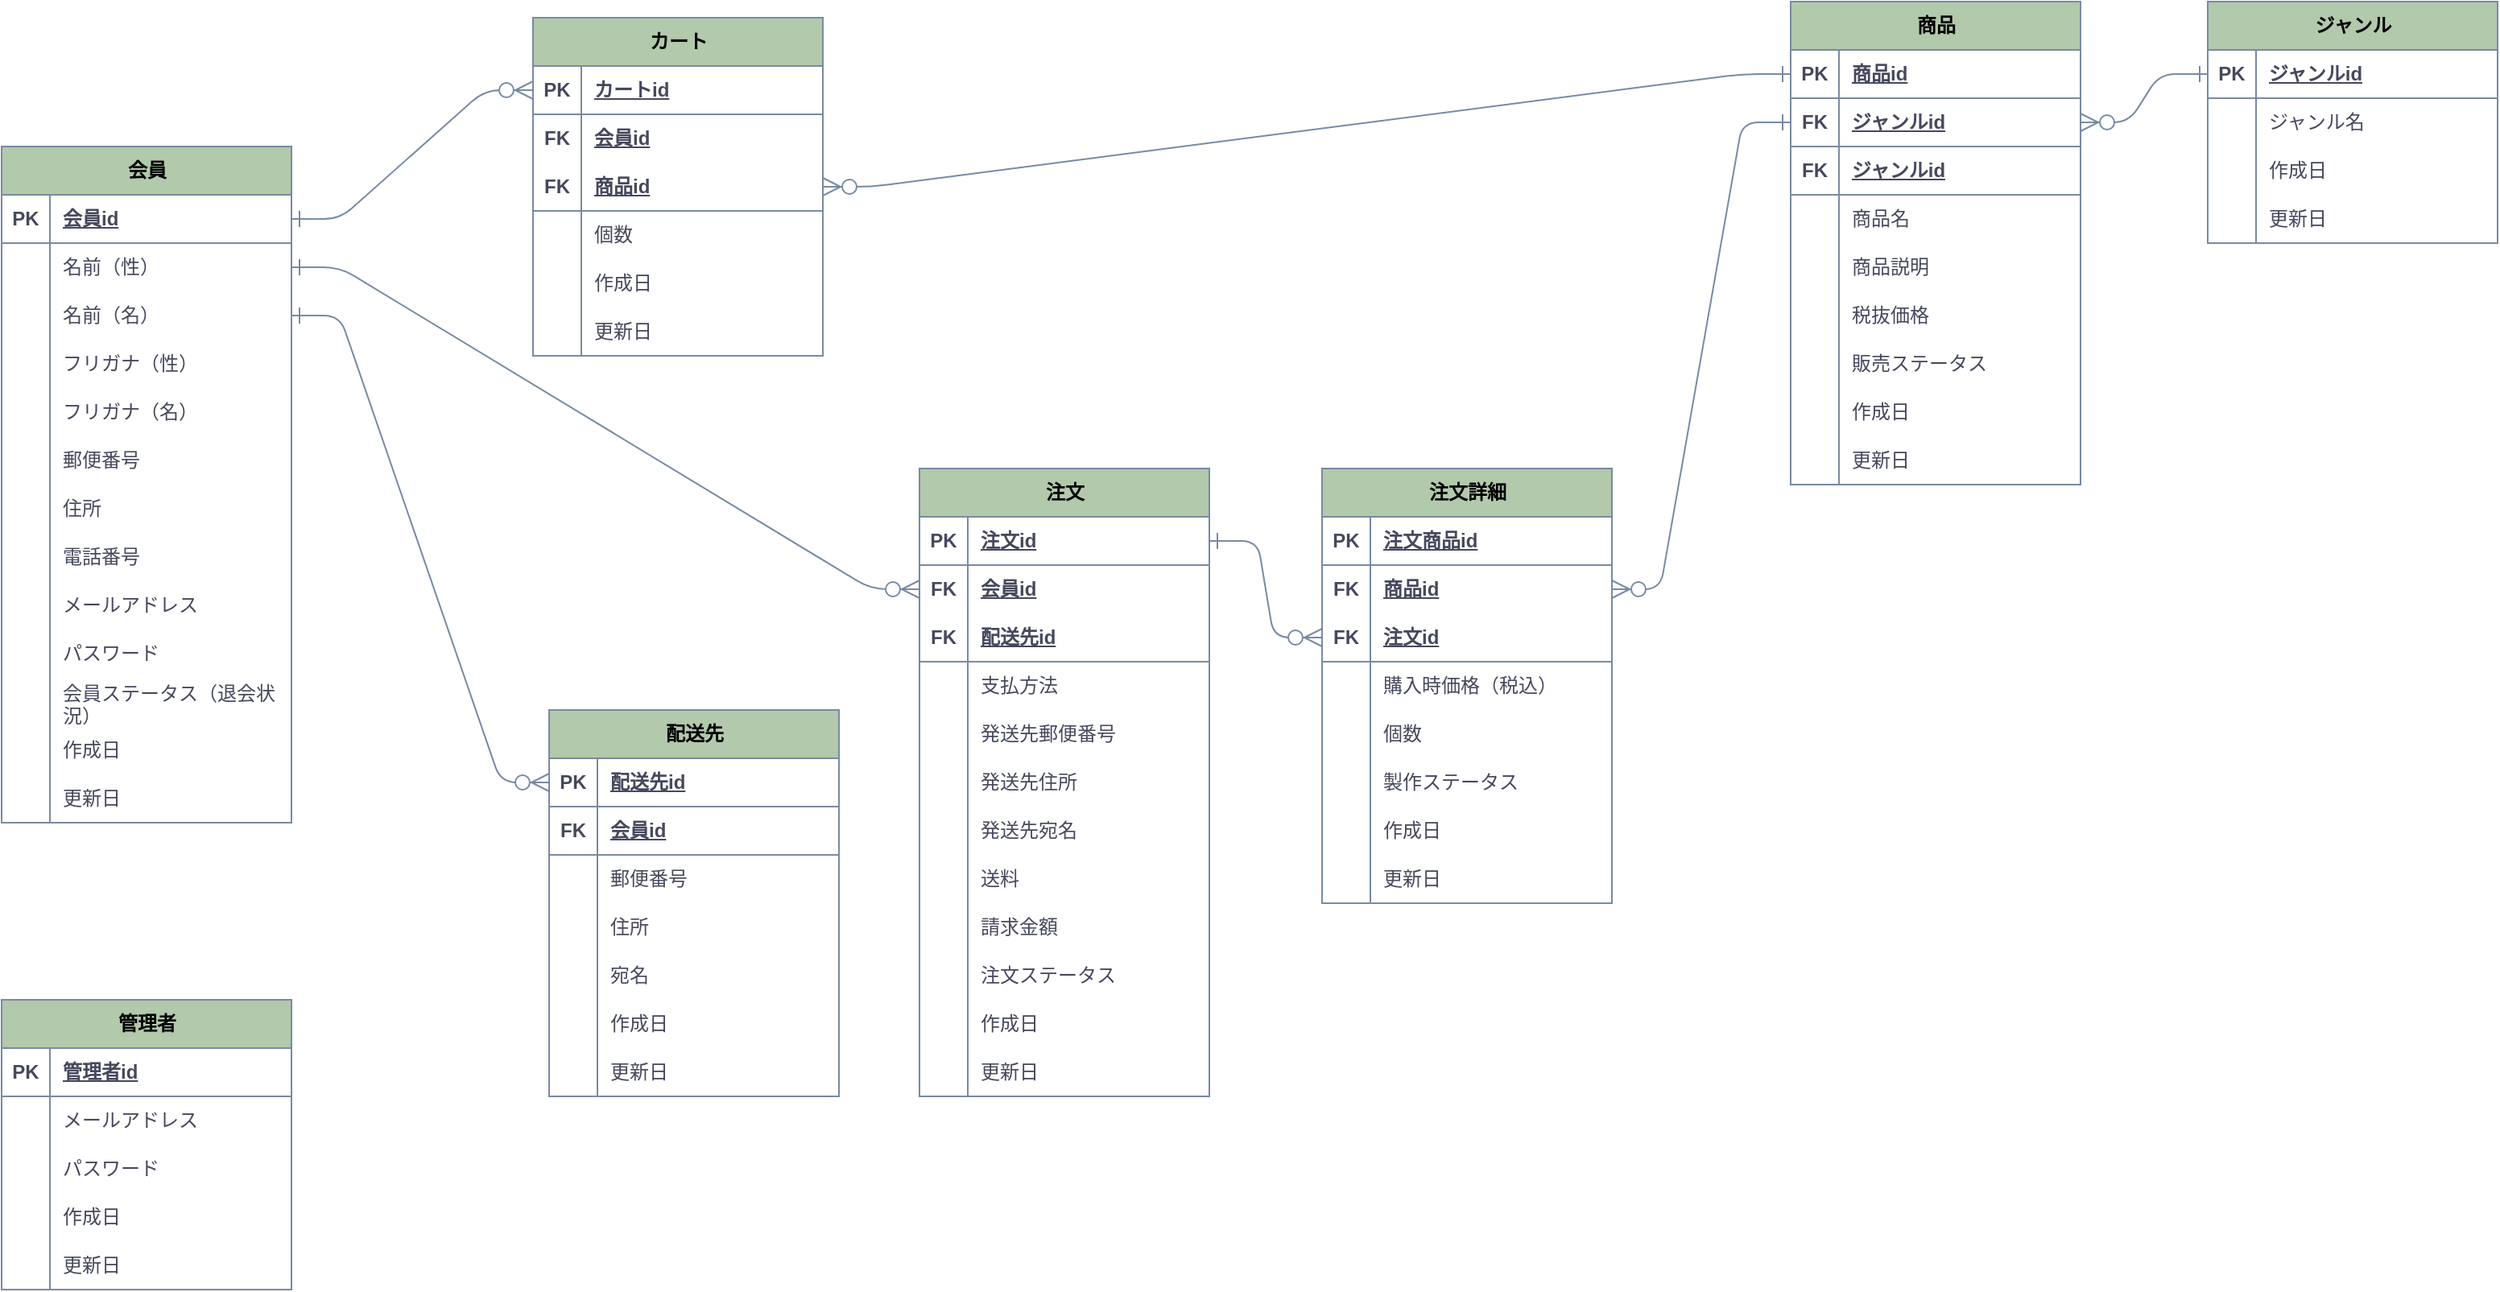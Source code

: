 <mxfile version="21.6.2" type="github">
  <diagram id="C5RBs43oDa-KdzZeNtuy" name="Page-1">
    <mxGraphModel dx="1034" dy="472" grid="1" gridSize="10" guides="1" tooltips="1" connect="1" arrows="1" fold="1" page="1" pageScale="1" pageWidth="827" pageHeight="1169" math="0" shadow="0">
      <root>
        <mxCell id="WIyWlLk6GJQsqaUBKTNV-0" />
        <mxCell id="WIyWlLk6GJQsqaUBKTNV-1" parent="WIyWlLk6GJQsqaUBKTNV-0" />
        <mxCell id="TtT6zjxbn2nU0OrpLk1x-77" value="&lt;font color=&quot;#000000&quot;&gt;管理者&lt;/font&gt;" style="shape=table;startSize=30;container=1;collapsible=1;childLayout=tableLayout;fixedRows=1;rowLines=0;fontStyle=1;align=center;resizeLast=1;html=1;strokeColor=#788AA3;fontFamily=Helvetica;fontSize=12;fontColor=#46495D;fillColor=#B2C9AB;labelBackgroundColor=none;" parent="WIyWlLk6GJQsqaUBKTNV-1" vertex="1">
          <mxGeometry x="40" y="670" width="180" height="180" as="geometry">
            <mxRectangle x="50" y="90" width="80" height="30" as="alternateBounds" />
          </mxGeometry>
        </mxCell>
        <mxCell id="TtT6zjxbn2nU0OrpLk1x-78" value="" style="shape=tableRow;horizontal=0;startSize=0;swimlaneHead=0;swimlaneBody=0;fillColor=none;collapsible=0;dropTarget=0;points=[[0,0.5],[1,0.5]];portConstraint=eastwest;top=0;left=0;right=0;bottom=1;strokeColor=#788AA3;fontFamily=Helvetica;fontSize=12;fontColor=#46495D;html=1;labelBackgroundColor=none;" parent="TtT6zjxbn2nU0OrpLk1x-77" vertex="1">
          <mxGeometry y="30" width="180" height="30" as="geometry" />
        </mxCell>
        <mxCell id="TtT6zjxbn2nU0OrpLk1x-79" value="PK" style="shape=partialRectangle;connectable=0;fillColor=none;top=0;left=0;bottom=0;right=0;fontStyle=1;overflow=hidden;whiteSpace=wrap;html=1;strokeColor=#788AA3;fontFamily=Helvetica;fontSize=12;fontColor=#46495D;startSize=23;labelBackgroundColor=none;" parent="TtT6zjxbn2nU0OrpLk1x-78" vertex="1">
          <mxGeometry width="30" height="30" as="geometry">
            <mxRectangle width="30" height="30" as="alternateBounds" />
          </mxGeometry>
        </mxCell>
        <mxCell id="TtT6zjxbn2nU0OrpLk1x-80" value="管理者id" style="shape=partialRectangle;connectable=0;fillColor=none;top=0;left=0;bottom=0;right=0;align=left;spacingLeft=6;fontStyle=5;overflow=hidden;whiteSpace=wrap;html=1;strokeColor=#788AA3;fontFamily=Helvetica;fontSize=12;fontColor=#46495D;startSize=23;labelBackgroundColor=none;" parent="TtT6zjxbn2nU0OrpLk1x-78" vertex="1">
          <mxGeometry x="30" width="150" height="30" as="geometry">
            <mxRectangle width="150" height="30" as="alternateBounds" />
          </mxGeometry>
        </mxCell>
        <mxCell id="TtT6zjxbn2nU0OrpLk1x-81" value="" style="shape=tableRow;horizontal=0;startSize=0;swimlaneHead=0;swimlaneBody=0;fillColor=none;collapsible=0;dropTarget=0;points=[[0,0.5],[1,0.5]];portConstraint=eastwest;top=0;left=0;right=0;bottom=0;strokeColor=#788AA3;fontFamily=Helvetica;fontSize=12;fontColor=#46495D;html=1;labelBackgroundColor=none;" parent="TtT6zjxbn2nU0OrpLk1x-77" vertex="1">
          <mxGeometry y="60" width="180" height="30" as="geometry" />
        </mxCell>
        <mxCell id="TtT6zjxbn2nU0OrpLk1x-82" value="" style="shape=partialRectangle;connectable=0;fillColor=none;top=0;left=0;bottom=0;right=0;editable=1;overflow=hidden;whiteSpace=wrap;html=1;strokeColor=#788AA3;fontFamily=Helvetica;fontSize=12;fontColor=#46495D;startSize=23;labelBackgroundColor=none;" parent="TtT6zjxbn2nU0OrpLk1x-81" vertex="1">
          <mxGeometry width="30" height="30" as="geometry">
            <mxRectangle width="30" height="30" as="alternateBounds" />
          </mxGeometry>
        </mxCell>
        <mxCell id="TtT6zjxbn2nU0OrpLk1x-83" value="メールアドレス" style="shape=partialRectangle;connectable=0;fillColor=none;top=0;left=0;bottom=0;right=0;align=left;spacingLeft=6;overflow=hidden;whiteSpace=wrap;html=1;strokeColor=#788AA3;fontFamily=Helvetica;fontSize=12;fontColor=#46495D;startSize=23;labelBackgroundColor=none;" parent="TtT6zjxbn2nU0OrpLk1x-81" vertex="1">
          <mxGeometry x="30" width="150" height="30" as="geometry">
            <mxRectangle width="150" height="30" as="alternateBounds" />
          </mxGeometry>
        </mxCell>
        <mxCell id="TtT6zjxbn2nU0OrpLk1x-84" value="" style="shape=tableRow;horizontal=0;startSize=0;swimlaneHead=0;swimlaneBody=0;fillColor=none;collapsible=0;dropTarget=0;points=[[0,0.5],[1,0.5]];portConstraint=eastwest;top=0;left=0;right=0;bottom=0;strokeColor=#788AA3;fontFamily=Helvetica;fontSize=12;fontColor=#46495D;html=1;labelBackgroundColor=none;" parent="TtT6zjxbn2nU0OrpLk1x-77" vertex="1">
          <mxGeometry y="90" width="180" height="30" as="geometry" />
        </mxCell>
        <mxCell id="TtT6zjxbn2nU0OrpLk1x-85" value="" style="shape=partialRectangle;connectable=0;fillColor=none;top=0;left=0;bottom=0;right=0;editable=1;overflow=hidden;whiteSpace=wrap;html=1;strokeColor=#788AA3;fontFamily=Helvetica;fontSize=12;fontColor=#46495D;startSize=23;labelBackgroundColor=none;" parent="TtT6zjxbn2nU0OrpLk1x-84" vertex="1">
          <mxGeometry width="30" height="30" as="geometry">
            <mxRectangle width="30" height="30" as="alternateBounds" />
          </mxGeometry>
        </mxCell>
        <mxCell id="TtT6zjxbn2nU0OrpLk1x-86" value="パスワード" style="shape=partialRectangle;connectable=0;fillColor=none;top=0;left=0;bottom=0;right=0;align=left;spacingLeft=6;overflow=hidden;whiteSpace=wrap;html=1;strokeColor=#788AA3;fontFamily=Helvetica;fontSize=12;fontColor=#46495D;startSize=23;labelBackgroundColor=none;" parent="TtT6zjxbn2nU0OrpLk1x-84" vertex="1">
          <mxGeometry x="30" width="150" height="30" as="geometry">
            <mxRectangle width="150" height="30" as="alternateBounds" />
          </mxGeometry>
        </mxCell>
        <mxCell id="TtT6zjxbn2nU0OrpLk1x-87" value="" style="shape=tableRow;horizontal=0;startSize=0;swimlaneHead=0;swimlaneBody=0;fillColor=none;collapsible=0;dropTarget=0;points=[[0,0.5],[1,0.5]];portConstraint=eastwest;top=0;left=0;right=0;bottom=0;strokeColor=#788AA3;fontFamily=Helvetica;fontSize=12;fontColor=#46495D;html=1;labelBackgroundColor=none;" parent="TtT6zjxbn2nU0OrpLk1x-77" vertex="1">
          <mxGeometry y="120" width="180" height="30" as="geometry" />
        </mxCell>
        <mxCell id="TtT6zjxbn2nU0OrpLk1x-88" value="" style="shape=partialRectangle;connectable=0;fillColor=none;top=0;left=0;bottom=0;right=0;editable=1;overflow=hidden;whiteSpace=wrap;html=1;strokeColor=#788AA3;fontFamily=Helvetica;fontSize=12;fontColor=#46495D;startSize=23;labelBackgroundColor=none;" parent="TtT6zjxbn2nU0OrpLk1x-87" vertex="1">
          <mxGeometry width="30" height="30" as="geometry">
            <mxRectangle width="30" height="30" as="alternateBounds" />
          </mxGeometry>
        </mxCell>
        <mxCell id="TtT6zjxbn2nU0OrpLk1x-89" value="作成日" style="shape=partialRectangle;connectable=0;fillColor=none;top=0;left=0;bottom=0;right=0;align=left;spacingLeft=6;overflow=hidden;whiteSpace=wrap;html=1;strokeColor=#788AA3;fontFamily=Helvetica;fontSize=12;fontColor=#46495D;startSize=23;labelBackgroundColor=none;" parent="TtT6zjxbn2nU0OrpLk1x-87" vertex="1">
          <mxGeometry x="30" width="150" height="30" as="geometry">
            <mxRectangle width="150" height="30" as="alternateBounds" />
          </mxGeometry>
        </mxCell>
        <mxCell id="TtT6zjxbn2nU0OrpLk1x-180" value="" style="shape=tableRow;horizontal=0;startSize=0;swimlaneHead=0;swimlaneBody=0;fillColor=none;collapsible=0;dropTarget=0;points=[[0,0.5],[1,0.5]];portConstraint=eastwest;top=0;left=0;right=0;bottom=0;strokeColor=#788AA3;fontFamily=Helvetica;fontSize=12;fontColor=#46495D;html=1;labelBackgroundColor=none;" parent="TtT6zjxbn2nU0OrpLk1x-77" vertex="1">
          <mxGeometry y="150" width="180" height="30" as="geometry" />
        </mxCell>
        <mxCell id="TtT6zjxbn2nU0OrpLk1x-181" value="" style="shape=partialRectangle;connectable=0;fillColor=none;top=0;left=0;bottom=0;right=0;editable=1;overflow=hidden;whiteSpace=wrap;html=1;strokeColor=#788AA3;fontFamily=Helvetica;fontSize=12;fontColor=#46495D;startSize=23;labelBackgroundColor=none;" parent="TtT6zjxbn2nU0OrpLk1x-180" vertex="1">
          <mxGeometry width="30" height="30" as="geometry">
            <mxRectangle width="30" height="30" as="alternateBounds" />
          </mxGeometry>
        </mxCell>
        <mxCell id="TtT6zjxbn2nU0OrpLk1x-182" value="更新日" style="shape=partialRectangle;connectable=0;fillColor=none;top=0;left=0;bottom=0;right=0;align=left;spacingLeft=6;overflow=hidden;whiteSpace=wrap;html=1;strokeColor=#788AA3;fontFamily=Helvetica;fontSize=12;fontColor=#46495D;startSize=23;labelBackgroundColor=none;" parent="TtT6zjxbn2nU0OrpLk1x-180" vertex="1">
          <mxGeometry x="30" width="150" height="30" as="geometry">
            <mxRectangle width="150" height="30" as="alternateBounds" />
          </mxGeometry>
        </mxCell>
        <mxCell id="TtT6zjxbn2nU0OrpLk1x-122" value="&lt;font color=&quot;#000000&quot;&gt;会員&lt;/font&gt;" style="shape=table;startSize=30;container=1;collapsible=1;childLayout=tableLayout;fixedRows=1;rowLines=0;fontStyle=1;align=center;resizeLast=1;html=1;strokeColor=#788AA3;fontFamily=Helvetica;fontSize=12;fontColor=#46495D;fillColor=#B2C9AB;labelBackgroundColor=none;" parent="WIyWlLk6GJQsqaUBKTNV-1" vertex="1">
          <mxGeometry x="40" y="140" width="180" height="420" as="geometry" />
        </mxCell>
        <mxCell id="TtT6zjxbn2nU0OrpLk1x-123" value="" style="shape=tableRow;horizontal=0;startSize=0;swimlaneHead=0;swimlaneBody=0;fillColor=none;collapsible=0;dropTarget=0;points=[[0,0.5],[1,0.5]];portConstraint=eastwest;top=0;left=0;right=0;bottom=1;strokeColor=#788AA3;fontFamily=Helvetica;fontSize=12;fontColor=#46495D;html=1;labelBackgroundColor=none;" parent="TtT6zjxbn2nU0OrpLk1x-122" vertex="1">
          <mxGeometry y="30" width="180" height="30" as="geometry" />
        </mxCell>
        <mxCell id="TtT6zjxbn2nU0OrpLk1x-124" value="PK" style="shape=partialRectangle;connectable=0;fillColor=none;top=0;left=0;bottom=0;right=0;fontStyle=1;overflow=hidden;whiteSpace=wrap;html=1;strokeColor=#788AA3;fontFamily=Helvetica;fontSize=12;fontColor=#46495D;startSize=23;labelBackgroundColor=none;" parent="TtT6zjxbn2nU0OrpLk1x-123" vertex="1">
          <mxGeometry width="30" height="30" as="geometry">
            <mxRectangle width="30" height="30" as="alternateBounds" />
          </mxGeometry>
        </mxCell>
        <mxCell id="TtT6zjxbn2nU0OrpLk1x-125" value="会員id" style="shape=partialRectangle;connectable=0;fillColor=none;top=0;left=0;bottom=0;right=0;align=left;spacingLeft=6;fontStyle=5;overflow=hidden;whiteSpace=wrap;html=1;strokeColor=#788AA3;fontFamily=Helvetica;fontSize=12;fontColor=#46495D;startSize=23;labelBackgroundColor=none;" parent="TtT6zjxbn2nU0OrpLk1x-123" vertex="1">
          <mxGeometry x="30" width="150" height="30" as="geometry">
            <mxRectangle width="150" height="30" as="alternateBounds" />
          </mxGeometry>
        </mxCell>
        <mxCell id="TtT6zjxbn2nU0OrpLk1x-126" value="" style="shape=tableRow;horizontal=0;startSize=0;swimlaneHead=0;swimlaneBody=0;fillColor=none;collapsible=0;dropTarget=0;points=[[0,0.5],[1,0.5]];portConstraint=eastwest;top=0;left=0;right=0;bottom=0;strokeColor=#788AA3;fontFamily=Helvetica;fontSize=12;fontColor=#46495D;html=1;labelBackgroundColor=none;" parent="TtT6zjxbn2nU0OrpLk1x-122" vertex="1">
          <mxGeometry y="60" width="180" height="30" as="geometry" />
        </mxCell>
        <mxCell id="TtT6zjxbn2nU0OrpLk1x-127" value="" style="shape=partialRectangle;connectable=0;fillColor=none;top=0;left=0;bottom=0;right=0;editable=1;overflow=hidden;whiteSpace=wrap;html=1;strokeColor=#788AA3;fontFamily=Helvetica;fontSize=12;fontColor=#46495D;startSize=23;labelBackgroundColor=none;" parent="TtT6zjxbn2nU0OrpLk1x-126" vertex="1">
          <mxGeometry width="30" height="30" as="geometry">
            <mxRectangle width="30" height="30" as="alternateBounds" />
          </mxGeometry>
        </mxCell>
        <mxCell id="TtT6zjxbn2nU0OrpLk1x-128" value="名前（性）" style="shape=partialRectangle;connectable=0;fillColor=none;top=0;left=0;bottom=0;right=0;align=left;spacingLeft=6;overflow=hidden;whiteSpace=wrap;html=1;strokeColor=#788AA3;fontFamily=Helvetica;fontSize=12;fontColor=#46495D;startSize=23;labelBackgroundColor=none;" parent="TtT6zjxbn2nU0OrpLk1x-126" vertex="1">
          <mxGeometry x="30" width="150" height="30" as="geometry">
            <mxRectangle width="150" height="30" as="alternateBounds" />
          </mxGeometry>
        </mxCell>
        <mxCell id="TtT6zjxbn2nU0OrpLk1x-129" value="" style="shape=tableRow;horizontal=0;startSize=0;swimlaneHead=0;swimlaneBody=0;fillColor=none;collapsible=0;dropTarget=0;points=[[0,0.5],[1,0.5]];portConstraint=eastwest;top=0;left=0;right=0;bottom=0;strokeColor=#788AA3;fontFamily=Helvetica;fontSize=12;fontColor=#46495D;html=1;labelBackgroundColor=none;" parent="TtT6zjxbn2nU0OrpLk1x-122" vertex="1">
          <mxGeometry y="90" width="180" height="30" as="geometry" />
        </mxCell>
        <mxCell id="TtT6zjxbn2nU0OrpLk1x-130" value="" style="shape=partialRectangle;connectable=0;fillColor=none;top=0;left=0;bottom=0;right=0;editable=1;overflow=hidden;whiteSpace=wrap;html=1;strokeColor=#788AA3;fontFamily=Helvetica;fontSize=12;fontColor=#46495D;startSize=23;labelBackgroundColor=none;" parent="TtT6zjxbn2nU0OrpLk1x-129" vertex="1">
          <mxGeometry width="30" height="30" as="geometry">
            <mxRectangle width="30" height="30" as="alternateBounds" />
          </mxGeometry>
        </mxCell>
        <mxCell id="TtT6zjxbn2nU0OrpLk1x-131" value="名前（名）" style="shape=partialRectangle;connectable=0;fillColor=none;top=0;left=0;bottom=0;right=0;align=left;spacingLeft=6;overflow=hidden;whiteSpace=wrap;html=1;strokeColor=#788AA3;fontFamily=Helvetica;fontSize=12;fontColor=#46495D;startSize=23;labelBackgroundColor=none;" parent="TtT6zjxbn2nU0OrpLk1x-129" vertex="1">
          <mxGeometry x="30" width="150" height="30" as="geometry">
            <mxRectangle width="150" height="30" as="alternateBounds" />
          </mxGeometry>
        </mxCell>
        <mxCell id="TtT6zjxbn2nU0OrpLk1x-132" value="" style="shape=tableRow;horizontal=0;startSize=0;swimlaneHead=0;swimlaneBody=0;fillColor=none;collapsible=0;dropTarget=0;points=[[0,0.5],[1,0.5]];portConstraint=eastwest;top=0;left=0;right=0;bottom=0;strokeColor=#788AA3;fontFamily=Helvetica;fontSize=12;fontColor=#46495D;html=1;labelBackgroundColor=none;" parent="TtT6zjxbn2nU0OrpLk1x-122" vertex="1">
          <mxGeometry y="120" width="180" height="30" as="geometry" />
        </mxCell>
        <mxCell id="TtT6zjxbn2nU0OrpLk1x-133" value="" style="shape=partialRectangle;connectable=0;fillColor=none;top=0;left=0;bottom=0;right=0;editable=1;overflow=hidden;whiteSpace=wrap;html=1;strokeColor=#788AA3;fontFamily=Helvetica;fontSize=12;fontColor=#46495D;startSize=23;labelBackgroundColor=none;" parent="TtT6zjxbn2nU0OrpLk1x-132" vertex="1">
          <mxGeometry width="30" height="30" as="geometry">
            <mxRectangle width="30" height="30" as="alternateBounds" />
          </mxGeometry>
        </mxCell>
        <mxCell id="TtT6zjxbn2nU0OrpLk1x-134" value="フリガナ（性）" style="shape=partialRectangle;connectable=0;fillColor=none;top=0;left=0;bottom=0;right=0;align=left;spacingLeft=6;overflow=hidden;whiteSpace=wrap;html=1;strokeColor=#788AA3;fontFamily=Helvetica;fontSize=12;fontColor=#46495D;startSize=23;labelBackgroundColor=none;" parent="TtT6zjxbn2nU0OrpLk1x-132" vertex="1">
          <mxGeometry x="30" width="150" height="30" as="geometry">
            <mxRectangle width="150" height="30" as="alternateBounds" />
          </mxGeometry>
        </mxCell>
        <mxCell id="TtT6zjxbn2nU0OrpLk1x-153" value="" style="shape=tableRow;horizontal=0;startSize=0;swimlaneHead=0;swimlaneBody=0;fillColor=none;collapsible=0;dropTarget=0;points=[[0,0.5],[1,0.5]];portConstraint=eastwest;top=0;left=0;right=0;bottom=0;strokeColor=#788AA3;fontFamily=Helvetica;fontSize=12;fontColor=#46495D;html=1;labelBackgroundColor=none;" parent="TtT6zjxbn2nU0OrpLk1x-122" vertex="1">
          <mxGeometry y="150" width="180" height="30" as="geometry" />
        </mxCell>
        <mxCell id="TtT6zjxbn2nU0OrpLk1x-154" value="" style="shape=partialRectangle;connectable=0;fillColor=none;top=0;left=0;bottom=0;right=0;editable=1;overflow=hidden;whiteSpace=wrap;html=1;strokeColor=#788AA3;fontFamily=Helvetica;fontSize=12;fontColor=#46495D;startSize=23;labelBackgroundColor=none;" parent="TtT6zjxbn2nU0OrpLk1x-153" vertex="1">
          <mxGeometry width="30" height="30" as="geometry">
            <mxRectangle width="30" height="30" as="alternateBounds" />
          </mxGeometry>
        </mxCell>
        <mxCell id="TtT6zjxbn2nU0OrpLk1x-155" value="フリガナ（名）" style="shape=partialRectangle;connectable=0;fillColor=none;top=0;left=0;bottom=0;right=0;align=left;spacingLeft=6;overflow=hidden;whiteSpace=wrap;html=1;strokeColor=#788AA3;fontFamily=Helvetica;fontSize=12;fontColor=#46495D;startSize=23;labelBackgroundColor=none;" parent="TtT6zjxbn2nU0OrpLk1x-153" vertex="1">
          <mxGeometry x="30" width="150" height="30" as="geometry">
            <mxRectangle width="150" height="30" as="alternateBounds" />
          </mxGeometry>
        </mxCell>
        <mxCell id="TtT6zjxbn2nU0OrpLk1x-156" value="" style="shape=tableRow;horizontal=0;startSize=0;swimlaneHead=0;swimlaneBody=0;fillColor=none;collapsible=0;dropTarget=0;points=[[0,0.5],[1,0.5]];portConstraint=eastwest;top=0;left=0;right=0;bottom=0;strokeColor=#788AA3;fontFamily=Helvetica;fontSize=12;fontColor=#46495D;html=1;labelBackgroundColor=none;" parent="TtT6zjxbn2nU0OrpLk1x-122" vertex="1">
          <mxGeometry y="180" width="180" height="30" as="geometry" />
        </mxCell>
        <mxCell id="TtT6zjxbn2nU0OrpLk1x-157" value="" style="shape=partialRectangle;connectable=0;fillColor=none;top=0;left=0;bottom=0;right=0;editable=1;overflow=hidden;whiteSpace=wrap;html=1;strokeColor=#788AA3;fontFamily=Helvetica;fontSize=12;fontColor=#46495D;startSize=23;labelBackgroundColor=none;" parent="TtT6zjxbn2nU0OrpLk1x-156" vertex="1">
          <mxGeometry width="30" height="30" as="geometry">
            <mxRectangle width="30" height="30" as="alternateBounds" />
          </mxGeometry>
        </mxCell>
        <mxCell id="TtT6zjxbn2nU0OrpLk1x-158" value="郵便番号" style="shape=partialRectangle;connectable=0;fillColor=none;top=0;left=0;bottom=0;right=0;align=left;spacingLeft=6;overflow=hidden;whiteSpace=wrap;html=1;strokeColor=#788AA3;fontFamily=Helvetica;fontSize=12;fontColor=#46495D;startSize=23;labelBackgroundColor=none;" parent="TtT6zjxbn2nU0OrpLk1x-156" vertex="1">
          <mxGeometry x="30" width="150" height="30" as="geometry">
            <mxRectangle width="150" height="30" as="alternateBounds" />
          </mxGeometry>
        </mxCell>
        <mxCell id="TtT6zjxbn2nU0OrpLk1x-159" value="" style="shape=tableRow;horizontal=0;startSize=0;swimlaneHead=0;swimlaneBody=0;fillColor=none;collapsible=0;dropTarget=0;points=[[0,0.5],[1,0.5]];portConstraint=eastwest;top=0;left=0;right=0;bottom=0;strokeColor=#788AA3;fontFamily=Helvetica;fontSize=12;fontColor=#46495D;html=1;labelBackgroundColor=none;" parent="TtT6zjxbn2nU0OrpLk1x-122" vertex="1">
          <mxGeometry y="210" width="180" height="30" as="geometry" />
        </mxCell>
        <mxCell id="TtT6zjxbn2nU0OrpLk1x-160" value="" style="shape=partialRectangle;connectable=0;fillColor=none;top=0;left=0;bottom=0;right=0;editable=1;overflow=hidden;whiteSpace=wrap;html=1;strokeColor=#788AA3;fontFamily=Helvetica;fontSize=12;fontColor=#46495D;startSize=23;labelBackgroundColor=none;" parent="TtT6zjxbn2nU0OrpLk1x-159" vertex="1">
          <mxGeometry width="30" height="30" as="geometry">
            <mxRectangle width="30" height="30" as="alternateBounds" />
          </mxGeometry>
        </mxCell>
        <mxCell id="TtT6zjxbn2nU0OrpLk1x-161" value="住所" style="shape=partialRectangle;connectable=0;fillColor=none;top=0;left=0;bottom=0;right=0;align=left;spacingLeft=6;overflow=hidden;whiteSpace=wrap;html=1;strokeColor=#788AA3;fontFamily=Helvetica;fontSize=12;fontColor=#46495D;startSize=23;labelBackgroundColor=none;" parent="TtT6zjxbn2nU0OrpLk1x-159" vertex="1">
          <mxGeometry x="30" width="150" height="30" as="geometry">
            <mxRectangle width="150" height="30" as="alternateBounds" />
          </mxGeometry>
        </mxCell>
        <mxCell id="TtT6zjxbn2nU0OrpLk1x-162" value="" style="shape=tableRow;horizontal=0;startSize=0;swimlaneHead=0;swimlaneBody=0;fillColor=none;collapsible=0;dropTarget=0;points=[[0,0.5],[1,0.5]];portConstraint=eastwest;top=0;left=0;right=0;bottom=0;strokeColor=#788AA3;fontFamily=Helvetica;fontSize=12;fontColor=#46495D;html=1;labelBackgroundColor=none;" parent="TtT6zjxbn2nU0OrpLk1x-122" vertex="1">
          <mxGeometry y="240" width="180" height="30" as="geometry" />
        </mxCell>
        <mxCell id="TtT6zjxbn2nU0OrpLk1x-163" value="" style="shape=partialRectangle;connectable=0;fillColor=none;top=0;left=0;bottom=0;right=0;editable=1;overflow=hidden;whiteSpace=wrap;html=1;strokeColor=#788AA3;fontFamily=Helvetica;fontSize=12;fontColor=#46495D;startSize=23;labelBackgroundColor=none;" parent="TtT6zjxbn2nU0OrpLk1x-162" vertex="1">
          <mxGeometry width="30" height="30" as="geometry">
            <mxRectangle width="30" height="30" as="alternateBounds" />
          </mxGeometry>
        </mxCell>
        <mxCell id="TtT6zjxbn2nU0OrpLk1x-164" value="電話番号" style="shape=partialRectangle;connectable=0;fillColor=none;top=0;left=0;bottom=0;right=0;align=left;spacingLeft=6;overflow=hidden;whiteSpace=wrap;html=1;strokeColor=#788AA3;fontFamily=Helvetica;fontSize=12;fontColor=#46495D;startSize=23;labelBackgroundColor=none;" parent="TtT6zjxbn2nU0OrpLk1x-162" vertex="1">
          <mxGeometry x="30" width="150" height="30" as="geometry">
            <mxRectangle width="150" height="30" as="alternateBounds" />
          </mxGeometry>
        </mxCell>
        <mxCell id="TtT6zjxbn2nU0OrpLk1x-165" value="" style="shape=tableRow;horizontal=0;startSize=0;swimlaneHead=0;swimlaneBody=0;fillColor=none;collapsible=0;dropTarget=0;points=[[0,0.5],[1,0.5]];portConstraint=eastwest;top=0;left=0;right=0;bottom=0;strokeColor=#788AA3;fontFamily=Helvetica;fontSize=12;fontColor=#46495D;html=1;labelBackgroundColor=none;" parent="TtT6zjxbn2nU0OrpLk1x-122" vertex="1">
          <mxGeometry y="270" width="180" height="30" as="geometry" />
        </mxCell>
        <mxCell id="TtT6zjxbn2nU0OrpLk1x-166" value="" style="shape=partialRectangle;connectable=0;fillColor=none;top=0;left=0;bottom=0;right=0;editable=1;overflow=hidden;whiteSpace=wrap;html=1;strokeColor=#788AA3;fontFamily=Helvetica;fontSize=12;fontColor=#46495D;startSize=23;labelBackgroundColor=none;" parent="TtT6zjxbn2nU0OrpLk1x-165" vertex="1">
          <mxGeometry width="30" height="30" as="geometry">
            <mxRectangle width="30" height="30" as="alternateBounds" />
          </mxGeometry>
        </mxCell>
        <mxCell id="TtT6zjxbn2nU0OrpLk1x-167" value="メールアドレス" style="shape=partialRectangle;connectable=0;fillColor=none;top=0;left=0;bottom=0;right=0;align=left;spacingLeft=6;overflow=hidden;whiteSpace=wrap;html=1;strokeColor=#788AA3;fontFamily=Helvetica;fontSize=12;fontColor=#46495D;startSize=23;labelBackgroundColor=none;" parent="TtT6zjxbn2nU0OrpLk1x-165" vertex="1">
          <mxGeometry x="30" width="150" height="30" as="geometry">
            <mxRectangle width="150" height="30" as="alternateBounds" />
          </mxGeometry>
        </mxCell>
        <mxCell id="TtT6zjxbn2nU0OrpLk1x-168" value="" style="shape=tableRow;horizontal=0;startSize=0;swimlaneHead=0;swimlaneBody=0;fillColor=none;collapsible=0;dropTarget=0;points=[[0,0.5],[1,0.5]];portConstraint=eastwest;top=0;left=0;right=0;bottom=0;strokeColor=#788AA3;fontFamily=Helvetica;fontSize=12;fontColor=#46495D;html=1;labelBackgroundColor=none;" parent="TtT6zjxbn2nU0OrpLk1x-122" vertex="1">
          <mxGeometry y="300" width="180" height="30" as="geometry" />
        </mxCell>
        <mxCell id="TtT6zjxbn2nU0OrpLk1x-169" value="" style="shape=partialRectangle;connectable=0;fillColor=none;top=0;left=0;bottom=0;right=0;editable=1;overflow=hidden;whiteSpace=wrap;html=1;strokeColor=#788AA3;fontFamily=Helvetica;fontSize=12;fontColor=#46495D;startSize=23;labelBackgroundColor=none;" parent="TtT6zjxbn2nU0OrpLk1x-168" vertex="1">
          <mxGeometry width="30" height="30" as="geometry">
            <mxRectangle width="30" height="30" as="alternateBounds" />
          </mxGeometry>
        </mxCell>
        <mxCell id="TtT6zjxbn2nU0OrpLk1x-170" value="パスワード" style="shape=partialRectangle;connectable=0;fillColor=none;top=0;left=0;bottom=0;right=0;align=left;spacingLeft=6;overflow=hidden;whiteSpace=wrap;html=1;strokeColor=#788AA3;fontFamily=Helvetica;fontSize=12;fontColor=#46495D;startSize=23;labelBackgroundColor=none;" parent="TtT6zjxbn2nU0OrpLk1x-168" vertex="1">
          <mxGeometry x="30" width="150" height="30" as="geometry">
            <mxRectangle width="150" height="30" as="alternateBounds" />
          </mxGeometry>
        </mxCell>
        <mxCell id="TtT6zjxbn2nU0OrpLk1x-171" value="" style="shape=tableRow;horizontal=0;startSize=0;swimlaneHead=0;swimlaneBody=0;fillColor=none;collapsible=0;dropTarget=0;points=[[0,0.5],[1,0.5]];portConstraint=eastwest;top=0;left=0;right=0;bottom=0;strokeColor=#788AA3;fontFamily=Helvetica;fontSize=12;fontColor=#46495D;html=1;labelBackgroundColor=none;" parent="TtT6zjxbn2nU0OrpLk1x-122" vertex="1">
          <mxGeometry y="330" width="180" height="30" as="geometry" />
        </mxCell>
        <mxCell id="TtT6zjxbn2nU0OrpLk1x-172" value="" style="shape=partialRectangle;connectable=0;fillColor=none;top=0;left=0;bottom=0;right=0;editable=1;overflow=hidden;whiteSpace=wrap;html=1;strokeColor=#788AA3;fontFamily=Helvetica;fontSize=12;fontColor=#46495D;startSize=23;labelBackgroundColor=none;" parent="TtT6zjxbn2nU0OrpLk1x-171" vertex="1">
          <mxGeometry width="30" height="30" as="geometry">
            <mxRectangle width="30" height="30" as="alternateBounds" />
          </mxGeometry>
        </mxCell>
        <mxCell id="TtT6zjxbn2nU0OrpLk1x-173" value="会員ステータス（退会状況）" style="shape=partialRectangle;connectable=0;fillColor=none;top=0;left=0;bottom=0;right=0;align=left;spacingLeft=6;overflow=hidden;whiteSpace=wrap;html=1;strokeColor=#788AA3;fontFamily=Helvetica;fontSize=12;fontColor=#46495D;startSize=23;labelBackgroundColor=none;" parent="TtT6zjxbn2nU0OrpLk1x-171" vertex="1">
          <mxGeometry x="30" width="150" height="30" as="geometry">
            <mxRectangle width="150" height="30" as="alternateBounds" />
          </mxGeometry>
        </mxCell>
        <mxCell id="TtT6zjxbn2nU0OrpLk1x-174" value="" style="shape=tableRow;horizontal=0;startSize=0;swimlaneHead=0;swimlaneBody=0;fillColor=none;collapsible=0;dropTarget=0;points=[[0,0.5],[1,0.5]];portConstraint=eastwest;top=0;left=0;right=0;bottom=0;strokeColor=#788AA3;fontFamily=Helvetica;fontSize=12;fontColor=#46495D;html=1;labelBackgroundColor=none;" parent="TtT6zjxbn2nU0OrpLk1x-122" vertex="1">
          <mxGeometry y="360" width="180" height="30" as="geometry" />
        </mxCell>
        <mxCell id="TtT6zjxbn2nU0OrpLk1x-175" value="" style="shape=partialRectangle;connectable=0;fillColor=none;top=0;left=0;bottom=0;right=0;editable=1;overflow=hidden;whiteSpace=wrap;html=1;strokeColor=#788AA3;fontFamily=Helvetica;fontSize=12;fontColor=#46495D;startSize=23;labelBackgroundColor=none;" parent="TtT6zjxbn2nU0OrpLk1x-174" vertex="1">
          <mxGeometry width="30" height="30" as="geometry">
            <mxRectangle width="30" height="30" as="alternateBounds" />
          </mxGeometry>
        </mxCell>
        <mxCell id="TtT6zjxbn2nU0OrpLk1x-176" value="作成日" style="shape=partialRectangle;connectable=0;fillColor=none;top=0;left=0;bottom=0;right=0;align=left;spacingLeft=6;overflow=hidden;whiteSpace=wrap;html=1;strokeColor=#788AA3;fontFamily=Helvetica;fontSize=12;fontColor=#46495D;startSize=23;labelBackgroundColor=none;" parent="TtT6zjxbn2nU0OrpLk1x-174" vertex="1">
          <mxGeometry x="30" width="150" height="30" as="geometry">
            <mxRectangle width="150" height="30" as="alternateBounds" />
          </mxGeometry>
        </mxCell>
        <mxCell id="TtT6zjxbn2nU0OrpLk1x-177" value="" style="shape=tableRow;horizontal=0;startSize=0;swimlaneHead=0;swimlaneBody=0;fillColor=none;collapsible=0;dropTarget=0;points=[[0,0.5],[1,0.5]];portConstraint=eastwest;top=0;left=0;right=0;bottom=0;strokeColor=#788AA3;fontFamily=Helvetica;fontSize=12;fontColor=#46495D;html=1;labelBackgroundColor=none;" parent="TtT6zjxbn2nU0OrpLk1x-122" vertex="1">
          <mxGeometry y="390" width="180" height="30" as="geometry" />
        </mxCell>
        <mxCell id="TtT6zjxbn2nU0OrpLk1x-178" value="" style="shape=partialRectangle;connectable=0;fillColor=none;top=0;left=0;bottom=0;right=0;editable=1;overflow=hidden;whiteSpace=wrap;html=1;strokeColor=#788AA3;fontFamily=Helvetica;fontSize=12;fontColor=#46495D;startSize=23;labelBackgroundColor=none;" parent="TtT6zjxbn2nU0OrpLk1x-177" vertex="1">
          <mxGeometry width="30" height="30" as="geometry">
            <mxRectangle width="30" height="30" as="alternateBounds" />
          </mxGeometry>
        </mxCell>
        <mxCell id="TtT6zjxbn2nU0OrpLk1x-179" value="更新日" style="shape=partialRectangle;connectable=0;fillColor=none;top=0;left=0;bottom=0;right=0;align=left;spacingLeft=6;overflow=hidden;whiteSpace=wrap;html=1;strokeColor=#788AA3;fontFamily=Helvetica;fontSize=12;fontColor=#46495D;startSize=23;labelBackgroundColor=none;" parent="TtT6zjxbn2nU0OrpLk1x-177" vertex="1">
          <mxGeometry x="30" width="150" height="30" as="geometry">
            <mxRectangle width="150" height="30" as="alternateBounds" />
          </mxGeometry>
        </mxCell>
        <mxCell id="TtT6zjxbn2nU0OrpLk1x-147" value="" style="shape=tableRow;horizontal=0;startSize=0;swimlaneHead=0;swimlaneBody=0;fillColor=none;collapsible=0;dropTarget=0;points=[[0,0.5],[1,0.5]];portConstraint=eastwest;top=0;left=0;right=0;bottom=0;strokeColor=#788AA3;fontFamily=Helvetica;fontSize=12;fontColor=#46495D;html=1;labelBackgroundColor=none;" parent="WIyWlLk6GJQsqaUBKTNV-1" vertex="1">
          <mxGeometry x="60" y="470" width="180" height="30" as="geometry" />
        </mxCell>
        <mxCell id="TtT6zjxbn2nU0OrpLk1x-148" value="" style="shape=partialRectangle;connectable=0;fillColor=none;top=0;left=0;bottom=0;right=0;editable=1;overflow=hidden;whiteSpace=wrap;html=1;strokeColor=#788AA3;fontFamily=Helvetica;fontSize=12;fontColor=#46495D;startSize=23;labelBackgroundColor=none;" parent="TtT6zjxbn2nU0OrpLk1x-147" vertex="1">
          <mxGeometry width="30" height="30" as="geometry">
            <mxRectangle width="30" height="30" as="alternateBounds" />
          </mxGeometry>
        </mxCell>
        <mxCell id="TtT6zjxbn2nU0OrpLk1x-150" value="" style="shape=tableRow;horizontal=0;startSize=0;swimlaneHead=0;swimlaneBody=0;fillColor=none;collapsible=0;dropTarget=0;points=[[0,0.5],[1,0.5]];portConstraint=eastwest;top=0;left=0;right=0;bottom=0;strokeColor=#788AA3;fontFamily=Helvetica;fontSize=12;fontColor=#46495D;html=1;labelBackgroundColor=none;" parent="WIyWlLk6GJQsqaUBKTNV-1" vertex="1">
          <mxGeometry x="60" y="470" width="180" height="30" as="geometry" />
        </mxCell>
        <mxCell id="TtT6zjxbn2nU0OrpLk1x-151" value="" style="shape=partialRectangle;connectable=0;fillColor=none;top=0;left=0;bottom=0;right=0;editable=1;overflow=hidden;whiteSpace=wrap;html=1;strokeColor=#788AA3;fontFamily=Helvetica;fontSize=12;fontColor=#46495D;startSize=23;labelBackgroundColor=none;" parent="TtT6zjxbn2nU0OrpLk1x-150" vertex="1">
          <mxGeometry width="30" height="30" as="geometry">
            <mxRectangle width="30" height="30" as="alternateBounds" />
          </mxGeometry>
        </mxCell>
        <mxCell id="TtT6zjxbn2nU0OrpLk1x-282" value="" style="edgeStyle=entityRelationEdgeStyle;fontSize=12;html=1;endArrow=ERzeroToMany;endFill=1;fontFamily=Helvetica;fontColor=default;startSize=8;exitX=1;exitY=0.5;exitDx=0;exitDy=0;entryX=0;entryY=0.5;entryDx=0;entryDy=0;rounded=1;startArrow=ERone;startFill=0;endSize=9;labelBackgroundColor=none;strokeColor=#788AA3;" parent="WIyWlLk6GJQsqaUBKTNV-1" source="TtT6zjxbn2nU0OrpLk1x-126" target="TtT6zjxbn2nU0OrpLk1x-477" edge="1">
          <mxGeometry width="100" height="100" relative="1" as="geometry">
            <mxPoint x="370" y="190" as="sourcePoint" />
            <mxPoint x="506.04" y="521.34" as="targetPoint" />
            <Array as="points">
              <mxPoint x="450" y="210" />
              <mxPoint x="480" y="210" />
            </Array>
          </mxGeometry>
        </mxCell>
        <mxCell id="TtT6zjxbn2nU0OrpLk1x-284" value="&lt;font color=&quot;#000000&quot;&gt;商品&lt;/font&gt;" style="shape=table;startSize=30;container=1;collapsible=1;childLayout=tableLayout;fixedRows=1;rowLines=0;fontStyle=1;align=center;resizeLast=1;html=1;strokeColor=#788AA3;fontFamily=Helvetica;fontSize=12;fontColor=#46495D;fillColor=#B2C9AB;labelBackgroundColor=none;" parent="WIyWlLk6GJQsqaUBKTNV-1" vertex="1">
          <mxGeometry x="1151" y="50" width="180" height="300" as="geometry" />
        </mxCell>
        <mxCell id="TtT6zjxbn2nU0OrpLk1x-285" value="" style="shape=tableRow;horizontal=0;startSize=0;swimlaneHead=0;swimlaneBody=0;fillColor=none;collapsible=0;dropTarget=0;points=[[0,0.5],[1,0.5]];portConstraint=eastwest;top=0;left=0;right=0;bottom=1;strokeColor=#788AA3;fontFamily=Helvetica;fontSize=12;fontColor=#46495D;html=1;labelBackgroundColor=none;" parent="TtT6zjxbn2nU0OrpLk1x-284" vertex="1">
          <mxGeometry y="30" width="180" height="30" as="geometry" />
        </mxCell>
        <mxCell id="TtT6zjxbn2nU0OrpLk1x-286" value="PK" style="shape=partialRectangle;connectable=0;fillColor=none;top=0;left=0;bottom=0;right=0;fontStyle=1;overflow=hidden;whiteSpace=wrap;html=1;strokeColor=#788AA3;fontFamily=Helvetica;fontSize=12;fontColor=#46495D;startSize=23;labelBackgroundColor=none;" parent="TtT6zjxbn2nU0OrpLk1x-285" vertex="1">
          <mxGeometry width="30" height="30" as="geometry">
            <mxRectangle width="30" height="30" as="alternateBounds" />
          </mxGeometry>
        </mxCell>
        <mxCell id="TtT6zjxbn2nU0OrpLk1x-287" value="商品id" style="shape=partialRectangle;connectable=0;fillColor=none;top=0;left=0;bottom=0;right=0;align=left;spacingLeft=6;fontStyle=5;overflow=hidden;whiteSpace=wrap;html=1;strokeColor=#788AA3;fontFamily=Helvetica;fontSize=12;fontColor=#46495D;startSize=23;labelBackgroundColor=none;" parent="TtT6zjxbn2nU0OrpLk1x-285" vertex="1">
          <mxGeometry x="30" width="150" height="30" as="geometry">
            <mxRectangle width="150" height="30" as="alternateBounds" />
          </mxGeometry>
        </mxCell>
        <mxCell id="TtT6zjxbn2nU0OrpLk1x-288" value="" style="shape=tableRow;horizontal=0;startSize=0;swimlaneHead=0;swimlaneBody=0;fillColor=none;collapsible=0;dropTarget=0;points=[[0,0.5],[1,0.5]];portConstraint=eastwest;top=0;left=0;right=0;bottom=1;strokeColor=#788AA3;fontFamily=Helvetica;fontSize=12;fontColor=#46495D;html=1;labelBackgroundColor=none;" parent="TtT6zjxbn2nU0OrpLk1x-284" vertex="1">
          <mxGeometry y="60" width="180" height="30" as="geometry" />
        </mxCell>
        <mxCell id="TtT6zjxbn2nU0OrpLk1x-289" value="FK" style="shape=partialRectangle;connectable=0;fillColor=none;top=0;left=0;bottom=0;right=0;fontStyle=1;overflow=hidden;whiteSpace=wrap;html=1;strokeColor=#788AA3;fontFamily=Helvetica;fontSize=12;fontColor=#46495D;startSize=23;labelBackgroundColor=none;" parent="TtT6zjxbn2nU0OrpLk1x-288" vertex="1">
          <mxGeometry width="30" height="30" as="geometry">
            <mxRectangle width="30" height="30" as="alternateBounds" />
          </mxGeometry>
        </mxCell>
        <mxCell id="TtT6zjxbn2nU0OrpLk1x-290" value="ジャンルid" style="shape=partialRectangle;connectable=0;fillColor=none;top=0;left=0;bottom=0;right=0;align=left;spacingLeft=6;fontStyle=5;overflow=hidden;whiteSpace=wrap;html=1;strokeColor=#788AA3;fontFamily=Helvetica;fontSize=12;fontColor=#46495D;startSize=23;labelBackgroundColor=none;" parent="TtT6zjxbn2nU0OrpLk1x-288" vertex="1">
          <mxGeometry x="30" width="150" height="30" as="geometry">
            <mxRectangle width="150" height="30" as="alternateBounds" />
          </mxGeometry>
        </mxCell>
        <mxCell id="ap5Amoj-DK4kPE-Dj0wq-0" value="" style="shape=tableRow;horizontal=0;startSize=0;swimlaneHead=0;swimlaneBody=0;fillColor=none;collapsible=0;dropTarget=0;points=[[0,0.5],[1,0.5]];portConstraint=eastwest;top=0;left=0;right=0;bottom=1;strokeColor=#788AA3;fontFamily=Helvetica;fontSize=12;fontColor=#46495D;html=1;labelBackgroundColor=none;" parent="TtT6zjxbn2nU0OrpLk1x-284" vertex="1">
          <mxGeometry y="90" width="180" height="30" as="geometry" />
        </mxCell>
        <mxCell id="ap5Amoj-DK4kPE-Dj0wq-1" value="FK" style="shape=partialRectangle;connectable=0;fillColor=none;top=0;left=0;bottom=0;right=0;fontStyle=1;overflow=hidden;whiteSpace=wrap;html=1;strokeColor=#788AA3;fontFamily=Helvetica;fontSize=12;fontColor=#46495D;startSize=23;labelBackgroundColor=none;" parent="ap5Amoj-DK4kPE-Dj0wq-0" vertex="1">
          <mxGeometry width="30" height="30" as="geometry">
            <mxRectangle width="30" height="30" as="alternateBounds" />
          </mxGeometry>
        </mxCell>
        <mxCell id="ap5Amoj-DK4kPE-Dj0wq-2" value="ジャンルid" style="shape=partialRectangle;connectable=0;fillColor=none;top=0;left=0;bottom=0;right=0;align=left;spacingLeft=6;fontStyle=5;overflow=hidden;whiteSpace=wrap;html=1;strokeColor=#788AA3;fontFamily=Helvetica;fontSize=12;fontColor=#46495D;startSize=23;labelBackgroundColor=none;" parent="ap5Amoj-DK4kPE-Dj0wq-0" vertex="1">
          <mxGeometry x="30" width="150" height="30" as="geometry">
            <mxRectangle width="150" height="30" as="alternateBounds" />
          </mxGeometry>
        </mxCell>
        <mxCell id="TtT6zjxbn2nU0OrpLk1x-291" value="" style="shape=tableRow;horizontal=0;startSize=0;swimlaneHead=0;swimlaneBody=0;fillColor=none;collapsible=0;dropTarget=0;points=[[0,0.5],[1,0.5]];portConstraint=eastwest;top=0;left=0;right=0;bottom=0;strokeColor=#788AA3;fontFamily=Helvetica;fontSize=12;fontColor=#46495D;html=1;labelBackgroundColor=none;" parent="TtT6zjxbn2nU0OrpLk1x-284" vertex="1">
          <mxGeometry y="120" width="180" height="30" as="geometry" />
        </mxCell>
        <mxCell id="TtT6zjxbn2nU0OrpLk1x-292" value="" style="shape=partialRectangle;connectable=0;fillColor=none;top=0;left=0;bottom=0;right=0;editable=1;overflow=hidden;whiteSpace=wrap;html=1;strokeColor=#788AA3;fontFamily=Helvetica;fontSize=12;fontColor=#46495D;startSize=23;labelBackgroundColor=none;" parent="TtT6zjxbn2nU0OrpLk1x-291" vertex="1">
          <mxGeometry width="30" height="30" as="geometry">
            <mxRectangle width="30" height="30" as="alternateBounds" />
          </mxGeometry>
        </mxCell>
        <mxCell id="TtT6zjxbn2nU0OrpLk1x-293" value="商品名" style="shape=partialRectangle;connectable=0;fillColor=none;top=0;left=0;bottom=0;right=0;align=left;spacingLeft=6;overflow=hidden;whiteSpace=wrap;html=1;strokeColor=#788AA3;fontFamily=Helvetica;fontSize=12;fontColor=#46495D;startSize=23;labelBackgroundColor=none;" parent="TtT6zjxbn2nU0OrpLk1x-291" vertex="1">
          <mxGeometry x="30" width="150" height="30" as="geometry">
            <mxRectangle width="150" height="30" as="alternateBounds" />
          </mxGeometry>
        </mxCell>
        <mxCell id="TtT6zjxbn2nU0OrpLk1x-294" value="" style="shape=tableRow;horizontal=0;startSize=0;swimlaneHead=0;swimlaneBody=0;fillColor=none;collapsible=0;dropTarget=0;points=[[0,0.5],[1,0.5]];portConstraint=eastwest;top=0;left=0;right=0;bottom=0;strokeColor=#788AA3;fontFamily=Helvetica;fontSize=12;fontColor=#46495D;html=1;labelBackgroundColor=none;" parent="TtT6zjxbn2nU0OrpLk1x-284" vertex="1">
          <mxGeometry y="150" width="180" height="30" as="geometry" />
        </mxCell>
        <mxCell id="TtT6zjxbn2nU0OrpLk1x-295" value="" style="shape=partialRectangle;connectable=0;fillColor=none;top=0;left=0;bottom=0;right=0;editable=1;overflow=hidden;whiteSpace=wrap;html=1;strokeColor=#788AA3;fontFamily=Helvetica;fontSize=12;fontColor=#46495D;startSize=23;labelBackgroundColor=none;" parent="TtT6zjxbn2nU0OrpLk1x-294" vertex="1">
          <mxGeometry width="30" height="30" as="geometry">
            <mxRectangle width="30" height="30" as="alternateBounds" />
          </mxGeometry>
        </mxCell>
        <mxCell id="TtT6zjxbn2nU0OrpLk1x-296" value="商品説明" style="shape=partialRectangle;connectable=0;fillColor=none;top=0;left=0;bottom=0;right=0;align=left;spacingLeft=6;overflow=hidden;whiteSpace=wrap;html=1;strokeColor=#788AA3;fontFamily=Helvetica;fontSize=12;fontColor=#46495D;startSize=23;labelBackgroundColor=none;" parent="TtT6zjxbn2nU0OrpLk1x-294" vertex="1">
          <mxGeometry x="30" width="150" height="30" as="geometry">
            <mxRectangle width="150" height="30" as="alternateBounds" />
          </mxGeometry>
        </mxCell>
        <mxCell id="TtT6zjxbn2nU0OrpLk1x-300" value="" style="shape=tableRow;horizontal=0;startSize=0;swimlaneHead=0;swimlaneBody=0;fillColor=none;collapsible=0;dropTarget=0;points=[[0,0.5],[1,0.5]];portConstraint=eastwest;top=0;left=0;right=0;bottom=0;strokeColor=#788AA3;fontFamily=Helvetica;fontSize=12;fontColor=#46495D;html=1;labelBackgroundColor=none;" parent="TtT6zjxbn2nU0OrpLk1x-284" vertex="1">
          <mxGeometry y="180" width="180" height="30" as="geometry" />
        </mxCell>
        <mxCell id="TtT6zjxbn2nU0OrpLk1x-301" value="" style="shape=partialRectangle;connectable=0;fillColor=none;top=0;left=0;bottom=0;right=0;editable=1;overflow=hidden;whiteSpace=wrap;html=1;strokeColor=#788AA3;fontFamily=Helvetica;fontSize=12;fontColor=#46495D;startSize=23;labelBackgroundColor=none;" parent="TtT6zjxbn2nU0OrpLk1x-300" vertex="1">
          <mxGeometry width="30" height="30" as="geometry">
            <mxRectangle width="30" height="30" as="alternateBounds" />
          </mxGeometry>
        </mxCell>
        <mxCell id="TtT6zjxbn2nU0OrpLk1x-302" value="&lt;font&gt;税抜価格&lt;/font&gt;" style="shape=partialRectangle;connectable=0;fillColor=none;top=0;left=0;bottom=0;right=0;align=left;spacingLeft=6;overflow=hidden;whiteSpace=wrap;html=1;strokeColor=#788AA3;fontFamily=Helvetica;fontSize=12;fontColor=#46495D;startSize=23;labelBackgroundColor=none;" parent="TtT6zjxbn2nU0OrpLk1x-300" vertex="1">
          <mxGeometry x="30" width="150" height="30" as="geometry">
            <mxRectangle width="150" height="30" as="alternateBounds" />
          </mxGeometry>
        </mxCell>
        <mxCell id="TtT6zjxbn2nU0OrpLk1x-303" value="" style="shape=tableRow;horizontal=0;startSize=0;swimlaneHead=0;swimlaneBody=0;fillColor=none;collapsible=0;dropTarget=0;points=[[0,0.5],[1,0.5]];portConstraint=eastwest;top=0;left=0;right=0;bottom=0;strokeColor=#788AA3;fontFamily=Helvetica;fontSize=12;fontColor=#46495D;html=1;labelBackgroundColor=none;" parent="TtT6zjxbn2nU0OrpLk1x-284" vertex="1">
          <mxGeometry y="210" width="180" height="30" as="geometry" />
        </mxCell>
        <mxCell id="TtT6zjxbn2nU0OrpLk1x-304" value="" style="shape=partialRectangle;connectable=0;fillColor=none;top=0;left=0;bottom=0;right=0;editable=1;overflow=hidden;whiteSpace=wrap;html=1;strokeColor=#788AA3;fontFamily=Helvetica;fontSize=12;fontColor=#46495D;startSize=23;labelBackgroundColor=none;" parent="TtT6zjxbn2nU0OrpLk1x-303" vertex="1">
          <mxGeometry width="30" height="30" as="geometry">
            <mxRectangle width="30" height="30" as="alternateBounds" />
          </mxGeometry>
        </mxCell>
        <mxCell id="TtT6zjxbn2nU0OrpLk1x-305" value="販売ステータス" style="shape=partialRectangle;connectable=0;fillColor=none;top=0;left=0;bottom=0;right=0;align=left;spacingLeft=6;overflow=hidden;whiteSpace=wrap;html=1;strokeColor=#788AA3;fontFamily=Helvetica;fontSize=12;fontColor=#46495D;startSize=23;labelBackgroundColor=none;" parent="TtT6zjxbn2nU0OrpLk1x-303" vertex="1">
          <mxGeometry x="30" width="150" height="30" as="geometry">
            <mxRectangle width="150" height="30" as="alternateBounds" />
          </mxGeometry>
        </mxCell>
        <mxCell id="TtT6zjxbn2nU0OrpLk1x-306" value="" style="shape=tableRow;horizontal=0;startSize=0;swimlaneHead=0;swimlaneBody=0;fillColor=none;collapsible=0;dropTarget=0;points=[[0,0.5],[1,0.5]];portConstraint=eastwest;top=0;left=0;right=0;bottom=0;strokeColor=#788AA3;fontFamily=Helvetica;fontSize=12;fontColor=#46495D;html=1;labelBackgroundColor=none;" parent="TtT6zjxbn2nU0OrpLk1x-284" vertex="1">
          <mxGeometry y="240" width="180" height="30" as="geometry" />
        </mxCell>
        <mxCell id="TtT6zjxbn2nU0OrpLk1x-307" value="" style="shape=partialRectangle;connectable=0;fillColor=none;top=0;left=0;bottom=0;right=0;editable=1;overflow=hidden;whiteSpace=wrap;html=1;strokeColor=#788AA3;fontFamily=Helvetica;fontSize=12;fontColor=#46495D;startSize=23;labelBackgroundColor=none;" parent="TtT6zjxbn2nU0OrpLk1x-306" vertex="1">
          <mxGeometry width="30" height="30" as="geometry">
            <mxRectangle width="30" height="30" as="alternateBounds" />
          </mxGeometry>
        </mxCell>
        <mxCell id="TtT6zjxbn2nU0OrpLk1x-308" value="作成日" style="shape=partialRectangle;connectable=0;fillColor=none;top=0;left=0;bottom=0;right=0;align=left;spacingLeft=6;overflow=hidden;whiteSpace=wrap;html=1;strokeColor=#788AA3;fontFamily=Helvetica;fontSize=12;fontColor=#46495D;startSize=23;labelBackgroundColor=none;" parent="TtT6zjxbn2nU0OrpLk1x-306" vertex="1">
          <mxGeometry x="30" width="150" height="30" as="geometry">
            <mxRectangle width="150" height="30" as="alternateBounds" />
          </mxGeometry>
        </mxCell>
        <mxCell id="TtT6zjxbn2nU0OrpLk1x-309" value="" style="shape=tableRow;horizontal=0;startSize=0;swimlaneHead=0;swimlaneBody=0;fillColor=none;collapsible=0;dropTarget=0;points=[[0,0.5],[1,0.5]];portConstraint=eastwest;top=0;left=0;right=0;bottom=0;strokeColor=#788AA3;fontFamily=Helvetica;fontSize=12;fontColor=#46495D;html=1;labelBackgroundColor=none;" parent="TtT6zjxbn2nU0OrpLk1x-284" vertex="1">
          <mxGeometry y="270" width="180" height="30" as="geometry" />
        </mxCell>
        <mxCell id="TtT6zjxbn2nU0OrpLk1x-310" value="" style="shape=partialRectangle;connectable=0;fillColor=none;top=0;left=0;bottom=0;right=0;editable=1;overflow=hidden;whiteSpace=wrap;html=1;strokeColor=#788AA3;fontFamily=Helvetica;fontSize=12;fontColor=#46495D;startSize=23;labelBackgroundColor=none;" parent="TtT6zjxbn2nU0OrpLk1x-309" vertex="1">
          <mxGeometry width="30" height="30" as="geometry">
            <mxRectangle width="30" height="30" as="alternateBounds" />
          </mxGeometry>
        </mxCell>
        <mxCell id="TtT6zjxbn2nU0OrpLk1x-311" value="更新日" style="shape=partialRectangle;connectable=0;fillColor=none;top=0;left=0;bottom=0;right=0;align=left;spacingLeft=6;overflow=hidden;whiteSpace=wrap;html=1;strokeColor=#788AA3;fontFamily=Helvetica;fontSize=12;fontColor=#46495D;startSize=23;labelBackgroundColor=none;" parent="TtT6zjxbn2nU0OrpLk1x-309" vertex="1">
          <mxGeometry x="30" width="150" height="30" as="geometry">
            <mxRectangle width="150" height="30" as="alternateBounds" />
          </mxGeometry>
        </mxCell>
        <mxCell id="TtT6zjxbn2nU0OrpLk1x-318" value="&lt;font color=&quot;#000000&quot;&gt;ジャンル&lt;/font&gt;" style="shape=table;startSize=30;container=1;collapsible=1;childLayout=tableLayout;fixedRows=1;rowLines=0;fontStyle=1;align=center;resizeLast=1;html=1;strokeColor=#788AA3;fontFamily=Helvetica;fontSize=12;fontColor=#46495D;fillColor=#B2C9AB;labelBackgroundColor=none;" parent="WIyWlLk6GJQsqaUBKTNV-1" vertex="1">
          <mxGeometry x="1410" y="50" width="180" height="150" as="geometry">
            <mxRectangle x="50" y="90" width="80" height="30" as="alternateBounds" />
          </mxGeometry>
        </mxCell>
        <mxCell id="TtT6zjxbn2nU0OrpLk1x-319" value="" style="shape=tableRow;horizontal=0;startSize=0;swimlaneHead=0;swimlaneBody=0;fillColor=none;collapsible=0;dropTarget=0;points=[[0,0.5],[1,0.5]];portConstraint=eastwest;top=0;left=0;right=0;bottom=1;strokeColor=#788AA3;fontFamily=Helvetica;fontSize=12;fontColor=#46495D;html=1;labelBackgroundColor=none;" parent="TtT6zjxbn2nU0OrpLk1x-318" vertex="1">
          <mxGeometry y="30" width="180" height="30" as="geometry" />
        </mxCell>
        <mxCell id="TtT6zjxbn2nU0OrpLk1x-320" value="PK" style="shape=partialRectangle;connectable=0;fillColor=none;top=0;left=0;bottom=0;right=0;fontStyle=1;overflow=hidden;whiteSpace=wrap;html=1;strokeColor=#788AA3;fontFamily=Helvetica;fontSize=12;fontColor=#46495D;startSize=23;labelBackgroundColor=none;" parent="TtT6zjxbn2nU0OrpLk1x-319" vertex="1">
          <mxGeometry width="30" height="30" as="geometry">
            <mxRectangle width="30" height="30" as="alternateBounds" />
          </mxGeometry>
        </mxCell>
        <mxCell id="TtT6zjxbn2nU0OrpLk1x-321" value="ジャンルid" style="shape=partialRectangle;connectable=0;fillColor=none;top=0;left=0;bottom=0;right=0;align=left;spacingLeft=6;fontStyle=5;overflow=hidden;whiteSpace=wrap;html=1;strokeColor=#788AA3;fontFamily=Helvetica;fontSize=12;fontColor=#46495D;startSize=23;labelBackgroundColor=none;" parent="TtT6zjxbn2nU0OrpLk1x-319" vertex="1">
          <mxGeometry x="30" width="150" height="30" as="geometry">
            <mxRectangle width="150" height="30" as="alternateBounds" />
          </mxGeometry>
        </mxCell>
        <mxCell id="TtT6zjxbn2nU0OrpLk1x-322" value="" style="shape=tableRow;horizontal=0;startSize=0;swimlaneHead=0;swimlaneBody=0;fillColor=none;collapsible=0;dropTarget=0;points=[[0,0.5],[1,0.5]];portConstraint=eastwest;top=0;left=0;right=0;bottom=0;strokeColor=#788AA3;fontFamily=Helvetica;fontSize=12;fontColor=#46495D;html=1;labelBackgroundColor=none;" parent="TtT6zjxbn2nU0OrpLk1x-318" vertex="1">
          <mxGeometry y="60" width="180" height="30" as="geometry" />
        </mxCell>
        <mxCell id="TtT6zjxbn2nU0OrpLk1x-323" value="" style="shape=partialRectangle;connectable=0;fillColor=none;top=0;left=0;bottom=0;right=0;editable=1;overflow=hidden;whiteSpace=wrap;html=1;strokeColor=#788AA3;fontFamily=Helvetica;fontSize=12;fontColor=#46495D;startSize=23;labelBackgroundColor=none;" parent="TtT6zjxbn2nU0OrpLk1x-322" vertex="1">
          <mxGeometry width="30" height="30" as="geometry">
            <mxRectangle width="30" height="30" as="alternateBounds" />
          </mxGeometry>
        </mxCell>
        <mxCell id="TtT6zjxbn2nU0OrpLk1x-324" value="ジャンル名" style="shape=partialRectangle;connectable=0;fillColor=none;top=0;left=0;bottom=0;right=0;align=left;spacingLeft=6;overflow=hidden;whiteSpace=wrap;html=1;strokeColor=#788AA3;fontFamily=Helvetica;fontSize=12;fontColor=#46495D;startSize=23;labelBackgroundColor=none;" parent="TtT6zjxbn2nU0OrpLk1x-322" vertex="1">
          <mxGeometry x="30" width="150" height="30" as="geometry">
            <mxRectangle width="150" height="30" as="alternateBounds" />
          </mxGeometry>
        </mxCell>
        <mxCell id="TtT6zjxbn2nU0OrpLk1x-328" value="" style="shape=tableRow;horizontal=0;startSize=0;swimlaneHead=0;swimlaneBody=0;fillColor=none;collapsible=0;dropTarget=0;points=[[0,0.5],[1,0.5]];portConstraint=eastwest;top=0;left=0;right=0;bottom=0;strokeColor=#788AA3;fontFamily=Helvetica;fontSize=12;fontColor=#46495D;html=1;labelBackgroundColor=none;" parent="TtT6zjxbn2nU0OrpLk1x-318" vertex="1">
          <mxGeometry y="90" width="180" height="30" as="geometry" />
        </mxCell>
        <mxCell id="TtT6zjxbn2nU0OrpLk1x-329" value="" style="shape=partialRectangle;connectable=0;fillColor=none;top=0;left=0;bottom=0;right=0;editable=1;overflow=hidden;whiteSpace=wrap;html=1;strokeColor=#788AA3;fontFamily=Helvetica;fontSize=12;fontColor=#46495D;startSize=23;labelBackgroundColor=none;" parent="TtT6zjxbn2nU0OrpLk1x-328" vertex="1">
          <mxGeometry width="30" height="30" as="geometry">
            <mxRectangle width="30" height="30" as="alternateBounds" />
          </mxGeometry>
        </mxCell>
        <mxCell id="TtT6zjxbn2nU0OrpLk1x-330" value="作成日" style="shape=partialRectangle;connectable=0;fillColor=none;top=0;left=0;bottom=0;right=0;align=left;spacingLeft=6;overflow=hidden;whiteSpace=wrap;html=1;strokeColor=#788AA3;fontFamily=Helvetica;fontSize=12;fontColor=#46495D;startSize=23;labelBackgroundColor=none;" parent="TtT6zjxbn2nU0OrpLk1x-328" vertex="1">
          <mxGeometry x="30" width="150" height="30" as="geometry">
            <mxRectangle width="150" height="30" as="alternateBounds" />
          </mxGeometry>
        </mxCell>
        <mxCell id="TtT6zjxbn2nU0OrpLk1x-331" value="" style="shape=tableRow;horizontal=0;startSize=0;swimlaneHead=0;swimlaneBody=0;fillColor=none;collapsible=0;dropTarget=0;points=[[0,0.5],[1,0.5]];portConstraint=eastwest;top=0;left=0;right=0;bottom=0;strokeColor=#788AA3;fontFamily=Helvetica;fontSize=12;fontColor=#46495D;html=1;labelBackgroundColor=none;" parent="TtT6zjxbn2nU0OrpLk1x-318" vertex="1">
          <mxGeometry y="120" width="180" height="30" as="geometry" />
        </mxCell>
        <mxCell id="TtT6zjxbn2nU0OrpLk1x-332" value="" style="shape=partialRectangle;connectable=0;fillColor=none;top=0;left=0;bottom=0;right=0;editable=1;overflow=hidden;whiteSpace=wrap;html=1;strokeColor=#788AA3;fontFamily=Helvetica;fontSize=12;fontColor=#46495D;startSize=23;labelBackgroundColor=none;" parent="TtT6zjxbn2nU0OrpLk1x-331" vertex="1">
          <mxGeometry width="30" height="30" as="geometry">
            <mxRectangle width="30" height="30" as="alternateBounds" />
          </mxGeometry>
        </mxCell>
        <mxCell id="TtT6zjxbn2nU0OrpLk1x-333" value="更新日" style="shape=partialRectangle;connectable=0;fillColor=none;top=0;left=0;bottom=0;right=0;align=left;spacingLeft=6;overflow=hidden;whiteSpace=wrap;html=1;strokeColor=#788AA3;fontFamily=Helvetica;fontSize=12;fontColor=#46495D;startSize=23;labelBackgroundColor=none;" parent="TtT6zjxbn2nU0OrpLk1x-331" vertex="1">
          <mxGeometry x="30" width="150" height="30" as="geometry">
            <mxRectangle width="150" height="30" as="alternateBounds" />
          </mxGeometry>
        </mxCell>
        <mxCell id="TtT6zjxbn2nU0OrpLk1x-335" value="" style="edgeStyle=entityRelationEdgeStyle;fontSize=12;html=1;endArrow=ERzeroToMany;endFill=1;rounded=1;fontFamily=Helvetica;fontColor=default;startSize=8;entryX=1;entryY=0.5;entryDx=0;entryDy=0;exitX=0;exitY=0.5;exitDx=0;exitDy=0;startArrow=ERone;startFill=0;endSize=9;labelBackgroundColor=none;strokeColor=#788AA3;" parent="WIyWlLk6GJQsqaUBKTNV-1" source="TtT6zjxbn2nU0OrpLk1x-319" target="TtT6zjxbn2nU0OrpLk1x-288" edge="1">
          <mxGeometry width="100" height="100" relative="1" as="geometry">
            <mxPoint x="890" y="360" as="sourcePoint" />
            <mxPoint x="990" y="260" as="targetPoint" />
          </mxGeometry>
        </mxCell>
        <mxCell id="TtT6zjxbn2nU0OrpLk1x-336" value="&lt;font color=&quot;#000000&quot;&gt;カート&lt;/font&gt;" style="shape=table;startSize=30;container=1;collapsible=1;childLayout=tableLayout;fixedRows=1;rowLines=0;fontStyle=1;align=center;resizeLast=1;html=1;strokeColor=#788AA3;fontFamily=Helvetica;fontSize=12;fillColor=#B2C9AB;labelBackgroundColor=none;fontColor=#46495D;" parent="WIyWlLk6GJQsqaUBKTNV-1" vertex="1">
          <mxGeometry x="370" y="60" width="180" height="210" as="geometry" />
        </mxCell>
        <mxCell id="TtT6zjxbn2nU0OrpLk1x-337" value="" style="shape=tableRow;horizontal=0;startSize=0;swimlaneHead=0;swimlaneBody=0;fillColor=none;collapsible=0;dropTarget=0;points=[[0,0.5],[1,0.5]];portConstraint=eastwest;top=0;left=0;right=0;bottom=1;strokeColor=#788AA3;fontFamily=Helvetica;fontSize=12;fontColor=#46495D;html=1;labelBackgroundColor=none;" parent="TtT6zjxbn2nU0OrpLk1x-336" vertex="1">
          <mxGeometry y="30" width="180" height="30" as="geometry" />
        </mxCell>
        <mxCell id="TtT6zjxbn2nU0OrpLk1x-338" value="PK" style="shape=partialRectangle;connectable=0;fillColor=none;top=0;left=0;bottom=0;right=0;fontStyle=1;overflow=hidden;whiteSpace=wrap;html=1;strokeColor=#788AA3;fontFamily=Helvetica;fontSize=12;fontColor=#46495D;startSize=23;labelBackgroundColor=none;" parent="TtT6zjxbn2nU0OrpLk1x-337" vertex="1">
          <mxGeometry width="30" height="30" as="geometry">
            <mxRectangle width="30" height="30" as="alternateBounds" />
          </mxGeometry>
        </mxCell>
        <mxCell id="TtT6zjxbn2nU0OrpLk1x-339" value="カートid" style="shape=partialRectangle;connectable=0;fillColor=none;top=0;left=0;bottom=0;right=0;align=left;spacingLeft=6;fontStyle=5;overflow=hidden;whiteSpace=wrap;html=1;strokeColor=#788AA3;fontFamily=Helvetica;fontSize=12;fontColor=#46495D;startSize=23;labelBackgroundColor=none;" parent="TtT6zjxbn2nU0OrpLk1x-337" vertex="1">
          <mxGeometry x="30" width="150" height="30" as="geometry">
            <mxRectangle width="150" height="30" as="alternateBounds" />
          </mxGeometry>
        </mxCell>
        <mxCell id="TtT6zjxbn2nU0OrpLk1x-343" value="" style="shape=tableRow;horizontal=0;startSize=0;swimlaneHead=0;swimlaneBody=0;fillColor=none;collapsible=0;dropTarget=0;points=[[0,0.5],[1,0.5]];portConstraint=eastwest;top=0;left=0;right=0;bottom=0;strokeColor=#788AA3;fontFamily=Helvetica;fontSize=12;fontColor=#46495D;html=1;labelBackgroundColor=none;" parent="TtT6zjxbn2nU0OrpLk1x-336" vertex="1">
          <mxGeometry y="60" width="180" height="30" as="geometry" />
        </mxCell>
        <mxCell id="TtT6zjxbn2nU0OrpLk1x-344" value="&lt;b&gt;FK&lt;/b&gt;" style="shape=partialRectangle;connectable=0;fillColor=none;top=0;left=0;bottom=0;right=0;editable=1;overflow=hidden;whiteSpace=wrap;html=1;strokeColor=#788AA3;fontFamily=Helvetica;fontSize=12;fontColor=#46495D;startSize=23;labelBackgroundColor=none;" parent="TtT6zjxbn2nU0OrpLk1x-343" vertex="1">
          <mxGeometry width="30" height="30" as="geometry">
            <mxRectangle width="30" height="30" as="alternateBounds" />
          </mxGeometry>
        </mxCell>
        <mxCell id="TtT6zjxbn2nU0OrpLk1x-345" value="&lt;u&gt;&lt;b&gt;会員id&lt;/b&gt;&lt;/u&gt;" style="shape=partialRectangle;connectable=0;fillColor=none;top=0;left=0;bottom=0;right=0;align=left;spacingLeft=6;overflow=hidden;whiteSpace=wrap;html=1;strokeColor=#788AA3;fontFamily=Helvetica;fontSize=12;fontColor=#46495D;startSize=23;labelBackgroundColor=none;" parent="TtT6zjxbn2nU0OrpLk1x-343" vertex="1">
          <mxGeometry x="30" width="150" height="30" as="geometry">
            <mxRectangle width="150" height="30" as="alternateBounds" />
          </mxGeometry>
        </mxCell>
        <mxCell id="TtT6zjxbn2nU0OrpLk1x-340" value="" style="shape=tableRow;horizontal=0;startSize=0;swimlaneHead=0;swimlaneBody=0;fillColor=none;collapsible=0;dropTarget=0;points=[[0,0.5],[1,0.5]];portConstraint=eastwest;top=0;left=0;right=0;bottom=1;strokeColor=#788AA3;fontFamily=Helvetica;fontSize=12;fontColor=#46495D;html=1;labelBackgroundColor=none;" parent="TtT6zjxbn2nU0OrpLk1x-336" vertex="1">
          <mxGeometry y="90" width="180" height="30" as="geometry" />
        </mxCell>
        <mxCell id="TtT6zjxbn2nU0OrpLk1x-341" value="FK" style="shape=partialRectangle;connectable=0;fillColor=none;top=0;left=0;bottom=0;right=0;fontStyle=1;overflow=hidden;whiteSpace=wrap;html=1;strokeColor=#788AA3;fontFamily=Helvetica;fontSize=12;fontColor=#46495D;startSize=23;labelBackgroundColor=none;" parent="TtT6zjxbn2nU0OrpLk1x-340" vertex="1">
          <mxGeometry width="30" height="30" as="geometry">
            <mxRectangle width="30" height="30" as="alternateBounds" />
          </mxGeometry>
        </mxCell>
        <mxCell id="TtT6zjxbn2nU0OrpLk1x-342" value="商品id" style="shape=partialRectangle;connectable=0;fillColor=none;top=0;left=0;bottom=0;right=0;align=left;spacingLeft=6;fontStyle=5;overflow=hidden;whiteSpace=wrap;html=1;strokeColor=#788AA3;fontFamily=Helvetica;fontSize=12;fontColor=#46495D;startSize=23;labelBackgroundColor=none;" parent="TtT6zjxbn2nU0OrpLk1x-340" vertex="1">
          <mxGeometry x="30" width="150" height="30" as="geometry">
            <mxRectangle width="150" height="30" as="alternateBounds" />
          </mxGeometry>
        </mxCell>
        <mxCell id="TtT6zjxbn2nU0OrpLk1x-346" value="" style="shape=tableRow;horizontal=0;startSize=0;swimlaneHead=0;swimlaneBody=0;fillColor=none;collapsible=0;dropTarget=0;points=[[0,0.5],[1,0.5]];portConstraint=eastwest;top=0;left=0;right=0;bottom=0;strokeColor=#788AA3;fontFamily=Helvetica;fontSize=12;fontColor=#46495D;html=1;labelBackgroundColor=none;" parent="TtT6zjxbn2nU0OrpLk1x-336" vertex="1">
          <mxGeometry y="120" width="180" height="30" as="geometry" />
        </mxCell>
        <mxCell id="TtT6zjxbn2nU0OrpLk1x-347" value="" style="shape=partialRectangle;connectable=0;fillColor=none;top=0;left=0;bottom=0;right=0;editable=1;overflow=hidden;whiteSpace=wrap;html=1;strokeColor=#788AA3;fontFamily=Helvetica;fontSize=12;fontColor=#46495D;startSize=23;labelBackgroundColor=none;" parent="TtT6zjxbn2nU0OrpLk1x-346" vertex="1">
          <mxGeometry width="30" height="30" as="geometry">
            <mxRectangle width="30" height="30" as="alternateBounds" />
          </mxGeometry>
        </mxCell>
        <mxCell id="TtT6zjxbn2nU0OrpLk1x-348" value="個数" style="shape=partialRectangle;connectable=0;fillColor=none;top=0;left=0;bottom=0;right=0;align=left;spacingLeft=6;overflow=hidden;whiteSpace=wrap;html=1;strokeColor=#788AA3;fontFamily=Helvetica;fontSize=12;fontColor=#46495D;startSize=23;labelBackgroundColor=none;" parent="TtT6zjxbn2nU0OrpLk1x-346" vertex="1">
          <mxGeometry x="30" width="150" height="30" as="geometry">
            <mxRectangle width="150" height="30" as="alternateBounds" />
          </mxGeometry>
        </mxCell>
        <mxCell id="TtT6zjxbn2nU0OrpLk1x-349" value="" style="shape=tableRow;horizontal=0;startSize=0;swimlaneHead=0;swimlaneBody=0;fillColor=none;collapsible=0;dropTarget=0;points=[[0,0.5],[1,0.5]];portConstraint=eastwest;top=0;left=0;right=0;bottom=0;strokeColor=#788AA3;fontFamily=Helvetica;fontSize=12;fontColor=#46495D;html=1;labelBackgroundColor=none;" parent="TtT6zjxbn2nU0OrpLk1x-336" vertex="1">
          <mxGeometry y="150" width="180" height="30" as="geometry" />
        </mxCell>
        <mxCell id="TtT6zjxbn2nU0OrpLk1x-350" value="" style="shape=partialRectangle;connectable=0;fillColor=none;top=0;left=0;bottom=0;right=0;editable=1;overflow=hidden;whiteSpace=wrap;html=1;strokeColor=#788AA3;fontFamily=Helvetica;fontSize=12;fontColor=#46495D;startSize=23;labelBackgroundColor=none;" parent="TtT6zjxbn2nU0OrpLk1x-349" vertex="1">
          <mxGeometry width="30" height="30" as="geometry">
            <mxRectangle width="30" height="30" as="alternateBounds" />
          </mxGeometry>
        </mxCell>
        <mxCell id="TtT6zjxbn2nU0OrpLk1x-351" value="作成日" style="shape=partialRectangle;connectable=0;fillColor=none;top=0;left=0;bottom=0;right=0;align=left;spacingLeft=6;overflow=hidden;whiteSpace=wrap;html=1;strokeColor=#788AA3;fontFamily=Helvetica;fontSize=12;fontColor=#46495D;startSize=23;labelBackgroundColor=none;" parent="TtT6zjxbn2nU0OrpLk1x-349" vertex="1">
          <mxGeometry x="30" width="150" height="30" as="geometry">
            <mxRectangle width="150" height="30" as="alternateBounds" />
          </mxGeometry>
        </mxCell>
        <mxCell id="TtT6zjxbn2nU0OrpLk1x-352" value="" style="shape=tableRow;horizontal=0;startSize=0;swimlaneHead=0;swimlaneBody=0;fillColor=none;collapsible=0;dropTarget=0;points=[[0,0.5],[1,0.5]];portConstraint=eastwest;top=0;left=0;right=0;bottom=0;strokeColor=#788AA3;fontFamily=Helvetica;fontSize=12;fontColor=#46495D;html=1;labelBackgroundColor=none;" parent="TtT6zjxbn2nU0OrpLk1x-336" vertex="1">
          <mxGeometry y="180" width="180" height="30" as="geometry" />
        </mxCell>
        <mxCell id="TtT6zjxbn2nU0OrpLk1x-353" value="" style="shape=partialRectangle;connectable=0;fillColor=none;top=0;left=0;bottom=0;right=0;editable=1;overflow=hidden;whiteSpace=wrap;html=1;strokeColor=#788AA3;fontFamily=Helvetica;fontSize=12;fontColor=#46495D;startSize=23;labelBackgroundColor=none;" parent="TtT6zjxbn2nU0OrpLk1x-352" vertex="1">
          <mxGeometry width="30" height="30" as="geometry">
            <mxRectangle width="30" height="30" as="alternateBounds" />
          </mxGeometry>
        </mxCell>
        <mxCell id="TtT6zjxbn2nU0OrpLk1x-354" value="更新日" style="shape=partialRectangle;connectable=0;fillColor=none;top=0;left=0;bottom=0;right=0;align=left;spacingLeft=6;overflow=hidden;whiteSpace=wrap;html=1;strokeColor=#788AA3;fontFamily=Helvetica;fontSize=12;fontColor=#46495D;startSize=23;labelBackgroundColor=none;" parent="TtT6zjxbn2nU0OrpLk1x-352" vertex="1">
          <mxGeometry x="30" width="150" height="30" as="geometry">
            <mxRectangle width="150" height="30" as="alternateBounds" />
          </mxGeometry>
        </mxCell>
        <mxCell id="TtT6zjxbn2nU0OrpLk1x-375" value="" style="edgeStyle=entityRelationEdgeStyle;fontSize=12;html=1;endArrow=ERzeroToMany;endFill=1;fontFamily=Helvetica;fontColor=default;startSize=8;entryX=0;entryY=0.5;entryDx=0;entryDy=0;rounded=1;startArrow=ERone;startFill=0;exitX=1;exitY=0.5;exitDx=0;exitDy=0;endSize=9;labelBackgroundColor=none;strokeColor=#788AA3;" parent="WIyWlLk6GJQsqaUBKTNV-1" source="TtT6zjxbn2nU0OrpLk1x-123" target="TtT6zjxbn2nU0OrpLk1x-337" edge="1">
          <mxGeometry width="100" height="100" relative="1" as="geometry">
            <mxPoint x="500" y="170" as="sourcePoint" />
            <mxPoint x="580" y="80" as="targetPoint" />
          </mxGeometry>
        </mxCell>
        <mxCell id="TtT6zjxbn2nU0OrpLk1x-376" value="" style="edgeStyle=entityRelationEdgeStyle;fontSize=12;html=1;endArrow=ERzeroToMany;endFill=1;rounded=1;fontFamily=Helvetica;fontColor=default;startSize=8;exitX=0;exitY=0.5;exitDx=0;exitDy=0;entryX=1;entryY=0.5;entryDx=0;entryDy=0;startArrow=ERone;startFill=0;endSize=9;labelBackgroundColor=none;strokeColor=#788AA3;" parent="WIyWlLk6GJQsqaUBKTNV-1" source="TtT6zjxbn2nU0OrpLk1x-285" target="TtT6zjxbn2nU0OrpLk1x-340" edge="1">
          <mxGeometry width="100" height="100" relative="1" as="geometry">
            <mxPoint x="880" y="190" as="sourcePoint" />
            <mxPoint x="920" y="70" as="targetPoint" />
          </mxGeometry>
        </mxCell>
        <mxCell id="TtT6zjxbn2nU0OrpLk1x-420" value="&lt;font color=&quot;#000000&quot;&gt;配送先&lt;/font&gt;" style="shape=table;startSize=30;container=1;collapsible=1;childLayout=tableLayout;fixedRows=1;rowLines=0;fontStyle=1;align=center;resizeLast=1;html=1;strokeColor=#788AA3;fontFamily=Helvetica;fontSize=12;fillColor=#B2C9AB;labelBackgroundColor=none;fontColor=#46495D;" parent="WIyWlLk6GJQsqaUBKTNV-1" vertex="1">
          <mxGeometry x="380" y="490" width="180" height="240" as="geometry" />
        </mxCell>
        <mxCell id="TtT6zjxbn2nU0OrpLk1x-421" value="" style="shape=tableRow;horizontal=0;startSize=0;swimlaneHead=0;swimlaneBody=0;fillColor=none;collapsible=0;dropTarget=0;points=[[0,0.5],[1,0.5]];portConstraint=eastwest;top=0;left=0;right=0;bottom=1;strokeColor=#788AA3;fontFamily=Helvetica;fontSize=12;fontColor=#46495D;html=1;labelBackgroundColor=none;" parent="TtT6zjxbn2nU0OrpLk1x-420" vertex="1">
          <mxGeometry y="30" width="180" height="30" as="geometry" />
        </mxCell>
        <mxCell id="TtT6zjxbn2nU0OrpLk1x-422" value="PK" style="shape=partialRectangle;connectable=0;fillColor=none;top=0;left=0;bottom=0;right=0;fontStyle=1;overflow=hidden;whiteSpace=wrap;html=1;strokeColor=#788AA3;fontFamily=Helvetica;fontSize=12;fontColor=#46495D;startSize=23;labelBackgroundColor=none;" parent="TtT6zjxbn2nU0OrpLk1x-421" vertex="1">
          <mxGeometry width="30" height="30" as="geometry">
            <mxRectangle width="30" height="30" as="alternateBounds" />
          </mxGeometry>
        </mxCell>
        <mxCell id="TtT6zjxbn2nU0OrpLk1x-423" value="配送先id" style="shape=partialRectangle;connectable=0;fillColor=none;top=0;left=0;bottom=0;right=0;align=left;spacingLeft=6;fontStyle=5;overflow=hidden;whiteSpace=wrap;html=1;strokeColor=#788AA3;fontFamily=Helvetica;fontSize=12;fontColor=#46495D;startSize=23;labelBackgroundColor=none;" parent="TtT6zjxbn2nU0OrpLk1x-421" vertex="1">
          <mxGeometry x="30" width="150" height="30" as="geometry">
            <mxRectangle width="150" height="30" as="alternateBounds" />
          </mxGeometry>
        </mxCell>
        <mxCell id="TtT6zjxbn2nU0OrpLk1x-424" value="" style="shape=tableRow;horizontal=0;startSize=0;swimlaneHead=0;swimlaneBody=0;fillColor=none;collapsible=0;dropTarget=0;points=[[0,0.5],[1,0.5]];portConstraint=eastwest;top=0;left=0;right=0;bottom=1;strokeColor=#788AA3;fontFamily=Helvetica;fontSize=12;fontColor=#46495D;html=1;labelBackgroundColor=none;" parent="TtT6zjxbn2nU0OrpLk1x-420" vertex="1">
          <mxGeometry y="60" width="180" height="30" as="geometry" />
        </mxCell>
        <mxCell id="TtT6zjxbn2nU0OrpLk1x-425" value="FK" style="shape=partialRectangle;connectable=0;fillColor=none;top=0;left=0;bottom=0;right=0;fontStyle=1;overflow=hidden;whiteSpace=wrap;html=1;strokeColor=#788AA3;fontFamily=Helvetica;fontSize=12;fontColor=#46495D;startSize=23;labelBackgroundColor=none;" parent="TtT6zjxbn2nU0OrpLk1x-424" vertex="1">
          <mxGeometry width="30" height="30" as="geometry">
            <mxRectangle width="30" height="30" as="alternateBounds" />
          </mxGeometry>
        </mxCell>
        <mxCell id="TtT6zjxbn2nU0OrpLk1x-426" value="会員id" style="shape=partialRectangle;connectable=0;fillColor=none;top=0;left=0;bottom=0;right=0;align=left;spacingLeft=6;fontStyle=5;overflow=hidden;whiteSpace=wrap;html=1;strokeColor=#788AA3;fontFamily=Helvetica;fontSize=12;fontColor=#46495D;startSize=23;labelBackgroundColor=none;" parent="TtT6zjxbn2nU0OrpLk1x-424" vertex="1">
          <mxGeometry x="30" width="150" height="30" as="geometry">
            <mxRectangle width="150" height="30" as="alternateBounds" />
          </mxGeometry>
        </mxCell>
        <mxCell id="TtT6zjxbn2nU0OrpLk1x-427" value="" style="shape=tableRow;horizontal=0;startSize=0;swimlaneHead=0;swimlaneBody=0;fillColor=none;collapsible=0;dropTarget=0;points=[[0,0.5],[1,0.5]];portConstraint=eastwest;top=0;left=0;right=0;bottom=0;strokeColor=#788AA3;fontFamily=Helvetica;fontSize=12;fontColor=#46495D;html=1;labelBackgroundColor=none;" parent="TtT6zjxbn2nU0OrpLk1x-420" vertex="1">
          <mxGeometry y="90" width="180" height="30" as="geometry" />
        </mxCell>
        <mxCell id="TtT6zjxbn2nU0OrpLk1x-428" value="" style="shape=partialRectangle;connectable=0;fillColor=none;top=0;left=0;bottom=0;right=0;editable=1;overflow=hidden;whiteSpace=wrap;html=1;strokeColor=#788AA3;fontFamily=Helvetica;fontSize=12;fontColor=#46495D;startSize=23;labelBackgroundColor=none;" parent="TtT6zjxbn2nU0OrpLk1x-427" vertex="1">
          <mxGeometry width="30" height="30" as="geometry">
            <mxRectangle width="30" height="30" as="alternateBounds" />
          </mxGeometry>
        </mxCell>
        <mxCell id="TtT6zjxbn2nU0OrpLk1x-429" value="郵便番号" style="shape=partialRectangle;connectable=0;fillColor=none;top=0;left=0;bottom=0;right=0;align=left;spacingLeft=6;overflow=hidden;whiteSpace=wrap;html=1;strokeColor=#788AA3;fontFamily=Helvetica;fontSize=12;fontColor=#46495D;startSize=23;labelBackgroundColor=none;" parent="TtT6zjxbn2nU0OrpLk1x-427" vertex="1">
          <mxGeometry x="30" width="150" height="30" as="geometry">
            <mxRectangle width="150" height="30" as="alternateBounds" />
          </mxGeometry>
        </mxCell>
        <mxCell id="TtT6zjxbn2nU0OrpLk1x-430" value="" style="shape=tableRow;horizontal=0;startSize=0;swimlaneHead=0;swimlaneBody=0;fillColor=none;collapsible=0;dropTarget=0;points=[[0,0.5],[1,0.5]];portConstraint=eastwest;top=0;left=0;right=0;bottom=0;strokeColor=#788AA3;fontFamily=Helvetica;fontSize=12;fontColor=#46495D;html=1;labelBackgroundColor=none;" parent="TtT6zjxbn2nU0OrpLk1x-420" vertex="1">
          <mxGeometry y="120" width="180" height="30" as="geometry" />
        </mxCell>
        <mxCell id="TtT6zjxbn2nU0OrpLk1x-431" value="" style="shape=partialRectangle;connectable=0;fillColor=none;top=0;left=0;bottom=0;right=0;editable=1;overflow=hidden;whiteSpace=wrap;html=1;strokeColor=#788AA3;fontFamily=Helvetica;fontSize=12;fontColor=#46495D;startSize=23;labelBackgroundColor=none;" parent="TtT6zjxbn2nU0OrpLk1x-430" vertex="1">
          <mxGeometry width="30" height="30" as="geometry">
            <mxRectangle width="30" height="30" as="alternateBounds" />
          </mxGeometry>
        </mxCell>
        <mxCell id="TtT6zjxbn2nU0OrpLk1x-432" value="住所" style="shape=partialRectangle;connectable=0;fillColor=none;top=0;left=0;bottom=0;right=0;align=left;spacingLeft=6;overflow=hidden;whiteSpace=wrap;html=1;strokeColor=#788AA3;fontFamily=Helvetica;fontSize=12;fontColor=#46495D;startSize=23;labelBackgroundColor=none;" parent="TtT6zjxbn2nU0OrpLk1x-430" vertex="1">
          <mxGeometry x="30" width="150" height="30" as="geometry">
            <mxRectangle width="150" height="30" as="alternateBounds" />
          </mxGeometry>
        </mxCell>
        <mxCell id="TtT6zjxbn2nU0OrpLk1x-433" value="" style="shape=tableRow;horizontal=0;startSize=0;swimlaneHead=0;swimlaneBody=0;fillColor=none;collapsible=0;dropTarget=0;points=[[0,0.5],[1,0.5]];portConstraint=eastwest;top=0;left=0;right=0;bottom=0;strokeColor=#788AA3;fontFamily=Helvetica;fontSize=12;fontColor=#46495D;html=1;labelBackgroundColor=none;" parent="TtT6zjxbn2nU0OrpLk1x-420" vertex="1">
          <mxGeometry y="150" width="180" height="30" as="geometry" />
        </mxCell>
        <mxCell id="TtT6zjxbn2nU0OrpLk1x-434" value="" style="shape=partialRectangle;connectable=0;fillColor=none;top=0;left=0;bottom=0;right=0;editable=1;overflow=hidden;whiteSpace=wrap;html=1;strokeColor=#788AA3;fontFamily=Helvetica;fontSize=12;fontColor=#46495D;startSize=23;labelBackgroundColor=none;" parent="TtT6zjxbn2nU0OrpLk1x-433" vertex="1">
          <mxGeometry width="30" height="30" as="geometry">
            <mxRectangle width="30" height="30" as="alternateBounds" />
          </mxGeometry>
        </mxCell>
        <mxCell id="TtT6zjxbn2nU0OrpLk1x-435" value="宛名" style="shape=partialRectangle;connectable=0;fillColor=none;top=0;left=0;bottom=0;right=0;align=left;spacingLeft=6;overflow=hidden;whiteSpace=wrap;html=1;strokeColor=#788AA3;fontFamily=Helvetica;fontSize=12;fontColor=#46495D;startSize=23;labelBackgroundColor=none;" parent="TtT6zjxbn2nU0OrpLk1x-433" vertex="1">
          <mxGeometry x="30" width="150" height="30" as="geometry">
            <mxRectangle width="150" height="30" as="alternateBounds" />
          </mxGeometry>
        </mxCell>
        <mxCell id="TtT6zjxbn2nU0OrpLk1x-436" value="" style="shape=tableRow;horizontal=0;startSize=0;swimlaneHead=0;swimlaneBody=0;fillColor=none;collapsible=0;dropTarget=0;points=[[0,0.5],[1,0.5]];portConstraint=eastwest;top=0;left=0;right=0;bottom=0;strokeColor=#788AA3;fontFamily=Helvetica;fontSize=12;fontColor=#46495D;html=1;labelBackgroundColor=none;" parent="TtT6zjxbn2nU0OrpLk1x-420" vertex="1">
          <mxGeometry y="180" width="180" height="30" as="geometry" />
        </mxCell>
        <mxCell id="TtT6zjxbn2nU0OrpLk1x-437" value="" style="shape=partialRectangle;connectable=0;fillColor=none;top=0;left=0;bottom=0;right=0;editable=1;overflow=hidden;whiteSpace=wrap;html=1;strokeColor=#788AA3;fontFamily=Helvetica;fontSize=12;fontColor=#46495D;startSize=23;labelBackgroundColor=none;" parent="TtT6zjxbn2nU0OrpLk1x-436" vertex="1">
          <mxGeometry width="30" height="30" as="geometry">
            <mxRectangle width="30" height="30" as="alternateBounds" />
          </mxGeometry>
        </mxCell>
        <mxCell id="TtT6zjxbn2nU0OrpLk1x-438" value="作成日" style="shape=partialRectangle;connectable=0;fillColor=none;top=0;left=0;bottom=0;right=0;align=left;spacingLeft=6;overflow=hidden;whiteSpace=wrap;html=1;strokeColor=#788AA3;fontFamily=Helvetica;fontSize=12;fontColor=#46495D;startSize=23;labelBackgroundColor=none;" parent="TtT6zjxbn2nU0OrpLk1x-436" vertex="1">
          <mxGeometry x="30" width="150" height="30" as="geometry">
            <mxRectangle width="150" height="30" as="alternateBounds" />
          </mxGeometry>
        </mxCell>
        <mxCell id="TtT6zjxbn2nU0OrpLk1x-439" value="" style="shape=tableRow;horizontal=0;startSize=0;swimlaneHead=0;swimlaneBody=0;fillColor=none;collapsible=0;dropTarget=0;points=[[0,0.5],[1,0.5]];portConstraint=eastwest;top=0;left=0;right=0;bottom=0;strokeColor=#788AA3;fontFamily=Helvetica;fontSize=12;fontColor=#46495D;html=1;labelBackgroundColor=none;" parent="TtT6zjxbn2nU0OrpLk1x-420" vertex="1">
          <mxGeometry y="210" width="180" height="30" as="geometry" />
        </mxCell>
        <mxCell id="TtT6zjxbn2nU0OrpLk1x-440" value="" style="shape=partialRectangle;connectable=0;fillColor=none;top=0;left=0;bottom=0;right=0;editable=1;overflow=hidden;whiteSpace=wrap;html=1;strokeColor=#788AA3;fontFamily=Helvetica;fontSize=12;fontColor=#46495D;startSize=23;labelBackgroundColor=none;" parent="TtT6zjxbn2nU0OrpLk1x-439" vertex="1">
          <mxGeometry width="30" height="30" as="geometry">
            <mxRectangle width="30" height="30" as="alternateBounds" />
          </mxGeometry>
        </mxCell>
        <mxCell id="TtT6zjxbn2nU0OrpLk1x-441" value="更新日" style="shape=partialRectangle;connectable=0;fillColor=none;top=0;left=0;bottom=0;right=0;align=left;spacingLeft=6;overflow=hidden;whiteSpace=wrap;html=1;strokeColor=#788AA3;fontFamily=Helvetica;fontSize=12;fontColor=#46495D;startSize=23;labelBackgroundColor=none;" parent="TtT6zjxbn2nU0OrpLk1x-439" vertex="1">
          <mxGeometry x="30" width="150" height="30" as="geometry">
            <mxRectangle width="150" height="30" as="alternateBounds" />
          </mxGeometry>
        </mxCell>
        <mxCell id="TtT6zjxbn2nU0OrpLk1x-454" value="" style="edgeStyle=entityRelationEdgeStyle;fontSize=12;html=1;endArrow=ERzeroToMany;endFill=1;fontFamily=Helvetica;fontColor=default;startSize=8;exitX=1;exitY=0.5;exitDx=0;exitDy=0;rounded=1;entryX=0;entryY=0.5;entryDx=0;entryDy=0;startArrow=ERone;startFill=0;endSize=9;labelBackgroundColor=none;strokeColor=#788AA3;" parent="WIyWlLk6GJQsqaUBKTNV-1" source="TtT6zjxbn2nU0OrpLk1x-129" target="TtT6zjxbn2nU0OrpLk1x-421" edge="1">
          <mxGeometry width="100" height="100" relative="1" as="geometry">
            <mxPoint x="40" y="110" as="sourcePoint" />
            <mxPoint x="230" y="190" as="targetPoint" />
            <Array as="points">
              <mxPoint x="450" y="630" />
              <mxPoint x="240" y="110" />
            </Array>
          </mxGeometry>
        </mxCell>
        <mxCell id="TtT6zjxbn2nU0OrpLk1x-470" value="" style="shape=tableRow;horizontal=0;startSize=0;swimlaneHead=0;swimlaneBody=0;fillColor=none;collapsible=0;dropTarget=0;points=[[0,0.5],[1,0.5]];portConstraint=eastwest;top=0;left=0;right=0;bottom=0;strokeColor=#788AA3;fontFamily=Helvetica;fontSize=12;fontColor=#46495D;html=1;labelBackgroundColor=none;" parent="WIyWlLk6GJQsqaUBKTNV-1" vertex="1">
          <mxGeometry x="510" y="510" width="180" height="30" as="geometry" />
        </mxCell>
        <mxCell id="TtT6zjxbn2nU0OrpLk1x-471" value="" style="shape=partialRectangle;connectable=0;fillColor=none;top=0;left=0;bottom=0;right=0;editable=1;overflow=hidden;whiteSpace=wrap;html=1;strokeColor=#788AA3;fontFamily=Helvetica;fontSize=12;fontColor=#46495D;startSize=23;labelBackgroundColor=none;" parent="TtT6zjxbn2nU0OrpLk1x-470" vertex="1">
          <mxGeometry width="30" height="30" as="geometry">
            <mxRectangle width="30" height="30" as="alternateBounds" />
          </mxGeometry>
        </mxCell>
        <mxCell id="TtT6zjxbn2nU0OrpLk1x-473" value="&lt;font color=&quot;#000000&quot;&gt;注文&lt;/font&gt;" style="shape=table;startSize=30;container=1;collapsible=1;childLayout=tableLayout;fixedRows=1;rowLines=0;fontStyle=1;align=center;resizeLast=1;html=1;strokeColor=#788AA3;fontFamily=Helvetica;fontSize=12;fontColor=#46495D;fillColor=#B2C9AB;labelBackgroundColor=none;" parent="WIyWlLk6GJQsqaUBKTNV-1" vertex="1">
          <mxGeometry x="610" y="340" width="180" height="390" as="geometry" />
        </mxCell>
        <mxCell id="TtT6zjxbn2nU0OrpLk1x-474" value="" style="shape=tableRow;horizontal=0;startSize=0;swimlaneHead=0;swimlaneBody=0;fillColor=none;collapsible=0;dropTarget=0;points=[[0,0.5],[1,0.5]];portConstraint=eastwest;top=0;left=0;right=0;bottom=1;strokeColor=#788AA3;fontFamily=Helvetica;fontSize=12;fontColor=#46495D;html=1;labelBackgroundColor=none;" parent="TtT6zjxbn2nU0OrpLk1x-473" vertex="1">
          <mxGeometry y="30" width="180" height="30" as="geometry" />
        </mxCell>
        <mxCell id="TtT6zjxbn2nU0OrpLk1x-475" value="PK" style="shape=partialRectangle;connectable=0;fillColor=none;top=0;left=0;bottom=0;right=0;fontStyle=1;overflow=hidden;whiteSpace=wrap;html=1;strokeColor=#788AA3;fontFamily=Helvetica;fontSize=12;fontColor=#46495D;startSize=23;labelBackgroundColor=none;" parent="TtT6zjxbn2nU0OrpLk1x-474" vertex="1">
          <mxGeometry width="30" height="30" as="geometry">
            <mxRectangle width="30" height="30" as="alternateBounds" />
          </mxGeometry>
        </mxCell>
        <mxCell id="TtT6zjxbn2nU0OrpLk1x-476" value="注文id" style="shape=partialRectangle;connectable=0;fillColor=none;top=0;left=0;bottom=0;right=0;align=left;spacingLeft=6;fontStyle=5;overflow=hidden;whiteSpace=wrap;html=1;strokeColor=#788AA3;fontFamily=Helvetica;fontSize=12;fontColor=#46495D;startSize=23;labelBackgroundColor=none;" parent="TtT6zjxbn2nU0OrpLk1x-474" vertex="1">
          <mxGeometry x="30" width="150" height="30" as="geometry">
            <mxRectangle width="150" height="30" as="alternateBounds" />
          </mxGeometry>
        </mxCell>
        <mxCell id="TtT6zjxbn2nU0OrpLk1x-477" value="" style="shape=tableRow;horizontal=0;startSize=0;swimlaneHead=0;swimlaneBody=0;fillColor=none;collapsible=0;dropTarget=0;points=[[0,0.5],[1,0.5]];portConstraint=eastwest;top=0;left=0;right=0;bottom=0;strokeColor=#788AA3;fontFamily=Helvetica;fontSize=12;fontColor=#46495D;html=1;labelBackgroundColor=none;" parent="TtT6zjxbn2nU0OrpLk1x-473" vertex="1">
          <mxGeometry y="60" width="180" height="30" as="geometry" />
        </mxCell>
        <mxCell id="TtT6zjxbn2nU0OrpLk1x-478" value="&lt;b&gt;FK&lt;/b&gt;" style="shape=partialRectangle;connectable=0;fillColor=none;top=0;left=0;bottom=0;right=0;editable=1;overflow=hidden;whiteSpace=wrap;html=1;strokeColor=#788AA3;fontFamily=Helvetica;fontSize=12;fontColor=#46495D;startSize=23;labelBackgroundColor=none;" parent="TtT6zjxbn2nU0OrpLk1x-477" vertex="1">
          <mxGeometry width="30" height="30" as="geometry">
            <mxRectangle width="30" height="30" as="alternateBounds" />
          </mxGeometry>
        </mxCell>
        <mxCell id="TtT6zjxbn2nU0OrpLk1x-479" value="&lt;u&gt;&lt;b&gt;会員id&lt;/b&gt;&lt;/u&gt;" style="shape=partialRectangle;connectable=0;fillColor=none;top=0;left=0;bottom=0;right=0;align=left;spacingLeft=6;overflow=hidden;whiteSpace=wrap;html=1;strokeColor=#788AA3;fontFamily=Helvetica;fontSize=12;fontColor=#46495D;startSize=23;labelBackgroundColor=none;" parent="TtT6zjxbn2nU0OrpLk1x-477" vertex="1">
          <mxGeometry x="30" width="150" height="30" as="geometry">
            <mxRectangle width="150" height="30" as="alternateBounds" />
          </mxGeometry>
        </mxCell>
        <mxCell id="TtT6zjxbn2nU0OrpLk1x-480" value="" style="shape=tableRow;horizontal=0;startSize=0;swimlaneHead=0;swimlaneBody=0;fillColor=none;collapsible=0;dropTarget=0;points=[[0,0.5],[1,0.5]];portConstraint=eastwest;top=0;left=0;right=0;bottom=1;strokeColor=#788AA3;fontFamily=Helvetica;fontSize=12;fontColor=#46495D;html=1;labelBackgroundColor=none;" parent="TtT6zjxbn2nU0OrpLk1x-473" vertex="1">
          <mxGeometry y="90" width="180" height="30" as="geometry" />
        </mxCell>
        <mxCell id="TtT6zjxbn2nU0OrpLk1x-481" value="FK" style="shape=partialRectangle;connectable=0;fillColor=none;top=0;left=0;bottom=0;right=0;fontStyle=1;overflow=hidden;whiteSpace=wrap;html=1;strokeColor=#788AA3;fontFamily=Helvetica;fontSize=12;fontColor=#46495D;startSize=23;labelBackgroundColor=none;" parent="TtT6zjxbn2nU0OrpLk1x-480" vertex="1">
          <mxGeometry width="30" height="30" as="geometry">
            <mxRectangle width="30" height="30" as="alternateBounds" />
          </mxGeometry>
        </mxCell>
        <mxCell id="TtT6zjxbn2nU0OrpLk1x-482" value="配送先id" style="shape=partialRectangle;connectable=0;fillColor=none;top=0;left=0;bottom=0;right=0;align=left;spacingLeft=6;fontStyle=5;overflow=hidden;whiteSpace=wrap;html=1;strokeColor=#788AA3;fontFamily=Helvetica;fontSize=12;fontColor=#46495D;startSize=23;labelBackgroundColor=none;" parent="TtT6zjxbn2nU0OrpLk1x-480" vertex="1">
          <mxGeometry x="30" width="150" height="30" as="geometry">
            <mxRectangle width="150" height="30" as="alternateBounds" />
          </mxGeometry>
        </mxCell>
        <mxCell id="TtT6zjxbn2nU0OrpLk1x-483" value="" style="shape=tableRow;horizontal=0;startSize=0;swimlaneHead=0;swimlaneBody=0;fillColor=none;collapsible=0;dropTarget=0;points=[[0,0.5],[1,0.5]];portConstraint=eastwest;top=0;left=0;right=0;bottom=0;strokeColor=#788AA3;fontFamily=Helvetica;fontSize=12;fontColor=#46495D;html=1;labelBackgroundColor=none;" parent="TtT6zjxbn2nU0OrpLk1x-473" vertex="1">
          <mxGeometry y="120" width="180" height="30" as="geometry" />
        </mxCell>
        <mxCell id="TtT6zjxbn2nU0OrpLk1x-484" value="" style="shape=partialRectangle;connectable=0;fillColor=none;top=0;left=0;bottom=0;right=0;editable=1;overflow=hidden;whiteSpace=wrap;html=1;strokeColor=#788AA3;fontFamily=Helvetica;fontSize=12;fontColor=#46495D;startSize=23;labelBackgroundColor=none;" parent="TtT6zjxbn2nU0OrpLk1x-483" vertex="1">
          <mxGeometry width="30" height="30" as="geometry">
            <mxRectangle width="30" height="30" as="alternateBounds" />
          </mxGeometry>
        </mxCell>
        <mxCell id="TtT6zjxbn2nU0OrpLk1x-485" value="支払方法" style="shape=partialRectangle;connectable=0;fillColor=none;top=0;left=0;bottom=0;right=0;align=left;spacingLeft=6;overflow=hidden;whiteSpace=wrap;html=1;strokeColor=#788AA3;fontFamily=Helvetica;fontSize=12;fontColor=#46495D;startSize=23;labelBackgroundColor=none;" parent="TtT6zjxbn2nU0OrpLk1x-483" vertex="1">
          <mxGeometry x="30" width="150" height="30" as="geometry">
            <mxRectangle width="150" height="30" as="alternateBounds" />
          </mxGeometry>
        </mxCell>
        <mxCell id="MIvbnvySH0OTTLrQkMuw-37" value="" style="shape=tableRow;horizontal=0;startSize=0;swimlaneHead=0;swimlaneBody=0;fillColor=none;collapsible=0;dropTarget=0;points=[[0,0.5],[1,0.5]];portConstraint=eastwest;top=0;left=0;right=0;bottom=0;strokeColor=#788AA3;fontFamily=Helvetica;fontSize=12;fontColor=#46495D;html=1;labelBackgroundColor=none;" parent="TtT6zjxbn2nU0OrpLk1x-473" vertex="1">
          <mxGeometry y="150" width="180" height="30" as="geometry" />
        </mxCell>
        <mxCell id="MIvbnvySH0OTTLrQkMuw-38" value="" style="shape=partialRectangle;connectable=0;fillColor=none;top=0;left=0;bottom=0;right=0;editable=1;overflow=hidden;whiteSpace=wrap;html=1;strokeColor=#788AA3;fontFamily=Helvetica;fontSize=12;fontColor=#46495D;startSize=23;labelBackgroundColor=none;" parent="MIvbnvySH0OTTLrQkMuw-37" vertex="1">
          <mxGeometry width="30" height="30" as="geometry">
            <mxRectangle width="30" height="30" as="alternateBounds" />
          </mxGeometry>
        </mxCell>
        <mxCell id="MIvbnvySH0OTTLrQkMuw-39" value="発送先郵便番号" style="shape=partialRectangle;connectable=0;fillColor=none;top=0;left=0;bottom=0;right=0;align=left;spacingLeft=6;overflow=hidden;whiteSpace=wrap;html=1;strokeColor=#788AA3;fontFamily=Helvetica;fontSize=12;fontColor=#46495D;startSize=23;labelBackgroundColor=none;" parent="MIvbnvySH0OTTLrQkMuw-37" vertex="1">
          <mxGeometry x="30" width="150" height="30" as="geometry">
            <mxRectangle width="150" height="30" as="alternateBounds" />
          </mxGeometry>
        </mxCell>
        <mxCell id="MIvbnvySH0OTTLrQkMuw-40" value="" style="shape=tableRow;horizontal=0;startSize=0;swimlaneHead=0;swimlaneBody=0;fillColor=none;collapsible=0;dropTarget=0;points=[[0,0.5],[1,0.5]];portConstraint=eastwest;top=0;left=0;right=0;bottom=0;strokeColor=#788AA3;fontFamily=Helvetica;fontSize=12;fontColor=#46495D;html=1;labelBackgroundColor=none;" parent="TtT6zjxbn2nU0OrpLk1x-473" vertex="1">
          <mxGeometry y="180" width="180" height="30" as="geometry" />
        </mxCell>
        <mxCell id="MIvbnvySH0OTTLrQkMuw-41" value="" style="shape=partialRectangle;connectable=0;fillColor=none;top=0;left=0;bottom=0;right=0;editable=1;overflow=hidden;whiteSpace=wrap;html=1;strokeColor=#788AA3;fontFamily=Helvetica;fontSize=12;fontColor=#46495D;startSize=23;labelBackgroundColor=none;" parent="MIvbnvySH0OTTLrQkMuw-40" vertex="1">
          <mxGeometry width="30" height="30" as="geometry">
            <mxRectangle width="30" height="30" as="alternateBounds" />
          </mxGeometry>
        </mxCell>
        <mxCell id="MIvbnvySH0OTTLrQkMuw-42" value="発送先住所" style="shape=partialRectangle;connectable=0;fillColor=none;top=0;left=0;bottom=0;right=0;align=left;spacingLeft=6;overflow=hidden;whiteSpace=wrap;html=1;strokeColor=#788AA3;fontFamily=Helvetica;fontSize=12;fontColor=#46495D;startSize=23;labelBackgroundColor=none;" parent="MIvbnvySH0OTTLrQkMuw-40" vertex="1">
          <mxGeometry x="30" width="150" height="30" as="geometry">
            <mxRectangle width="150" height="30" as="alternateBounds" />
          </mxGeometry>
        </mxCell>
        <mxCell id="MIvbnvySH0OTTLrQkMuw-43" value="" style="shape=tableRow;horizontal=0;startSize=0;swimlaneHead=0;swimlaneBody=0;fillColor=none;collapsible=0;dropTarget=0;points=[[0,0.5],[1,0.5]];portConstraint=eastwest;top=0;left=0;right=0;bottom=0;strokeColor=#788AA3;fontFamily=Helvetica;fontSize=12;fontColor=#46495D;html=1;labelBackgroundColor=none;" parent="TtT6zjxbn2nU0OrpLk1x-473" vertex="1">
          <mxGeometry y="210" width="180" height="30" as="geometry" />
        </mxCell>
        <mxCell id="MIvbnvySH0OTTLrQkMuw-44" value="" style="shape=partialRectangle;connectable=0;fillColor=none;top=0;left=0;bottom=0;right=0;editable=1;overflow=hidden;whiteSpace=wrap;html=1;strokeColor=#788AA3;fontFamily=Helvetica;fontSize=12;fontColor=#46495D;startSize=23;labelBackgroundColor=none;" parent="MIvbnvySH0OTTLrQkMuw-43" vertex="1">
          <mxGeometry width="30" height="30" as="geometry">
            <mxRectangle width="30" height="30" as="alternateBounds" />
          </mxGeometry>
        </mxCell>
        <mxCell id="MIvbnvySH0OTTLrQkMuw-45" value="発送先宛名" style="shape=partialRectangle;connectable=0;fillColor=none;top=0;left=0;bottom=0;right=0;align=left;spacingLeft=6;overflow=hidden;whiteSpace=wrap;html=1;strokeColor=#788AA3;fontFamily=Helvetica;fontSize=12;fontColor=#46495D;startSize=23;labelBackgroundColor=none;" parent="MIvbnvySH0OTTLrQkMuw-43" vertex="1">
          <mxGeometry x="30" width="150" height="30" as="geometry">
            <mxRectangle width="150" height="30" as="alternateBounds" />
          </mxGeometry>
        </mxCell>
        <mxCell id="TtT6zjxbn2nU0OrpLk1x-486" value="" style="shape=tableRow;horizontal=0;startSize=0;swimlaneHead=0;swimlaneBody=0;fillColor=none;collapsible=0;dropTarget=0;points=[[0,0.5],[1,0.5]];portConstraint=eastwest;top=0;left=0;right=0;bottom=0;strokeColor=#788AA3;fontFamily=Helvetica;fontSize=12;fontColor=#46495D;html=1;labelBackgroundColor=none;" parent="TtT6zjxbn2nU0OrpLk1x-473" vertex="1">
          <mxGeometry y="240" width="180" height="30" as="geometry" />
        </mxCell>
        <mxCell id="TtT6zjxbn2nU0OrpLk1x-487" value="" style="shape=partialRectangle;connectable=0;fillColor=none;top=0;left=0;bottom=0;right=0;editable=1;overflow=hidden;whiteSpace=wrap;html=1;strokeColor=#788AA3;fontFamily=Helvetica;fontSize=12;fontColor=#46495D;startSize=23;labelBackgroundColor=none;" parent="TtT6zjxbn2nU0OrpLk1x-486" vertex="1">
          <mxGeometry width="30" height="30" as="geometry">
            <mxRectangle width="30" height="30" as="alternateBounds" />
          </mxGeometry>
        </mxCell>
        <mxCell id="TtT6zjxbn2nU0OrpLk1x-488" value="送料" style="shape=partialRectangle;connectable=0;fillColor=none;top=0;left=0;bottom=0;right=0;align=left;spacingLeft=6;overflow=hidden;whiteSpace=wrap;html=1;strokeColor=#788AA3;fontFamily=Helvetica;fontSize=12;fontColor=#46495D;startSize=23;labelBackgroundColor=none;" parent="TtT6zjxbn2nU0OrpLk1x-486" vertex="1">
          <mxGeometry x="30" width="150" height="30" as="geometry">
            <mxRectangle width="150" height="30" as="alternateBounds" />
          </mxGeometry>
        </mxCell>
        <mxCell id="TtT6zjxbn2nU0OrpLk1x-489" value="" style="shape=tableRow;horizontal=0;startSize=0;swimlaneHead=0;swimlaneBody=0;fillColor=none;collapsible=0;dropTarget=0;points=[[0,0.5],[1,0.5]];portConstraint=eastwest;top=0;left=0;right=0;bottom=0;strokeColor=#788AA3;fontFamily=Helvetica;fontSize=12;fontColor=#46495D;html=1;labelBackgroundColor=none;" parent="TtT6zjxbn2nU0OrpLk1x-473" vertex="1">
          <mxGeometry y="270" width="180" height="30" as="geometry" />
        </mxCell>
        <mxCell id="TtT6zjxbn2nU0OrpLk1x-490" value="" style="shape=partialRectangle;connectable=0;fillColor=none;top=0;left=0;bottom=0;right=0;editable=1;overflow=hidden;whiteSpace=wrap;html=1;strokeColor=#788AA3;fontFamily=Helvetica;fontSize=12;fontColor=#46495D;startSize=23;labelBackgroundColor=none;" parent="TtT6zjxbn2nU0OrpLk1x-489" vertex="1">
          <mxGeometry width="30" height="30" as="geometry">
            <mxRectangle width="30" height="30" as="alternateBounds" />
          </mxGeometry>
        </mxCell>
        <mxCell id="TtT6zjxbn2nU0OrpLk1x-491" value="請求金額" style="shape=partialRectangle;connectable=0;fillColor=none;top=0;left=0;bottom=0;right=0;align=left;spacingLeft=6;overflow=hidden;whiteSpace=wrap;html=1;strokeColor=#788AA3;fontFamily=Helvetica;fontSize=12;fontColor=#46495D;startSize=23;labelBackgroundColor=none;" parent="TtT6zjxbn2nU0OrpLk1x-489" vertex="1">
          <mxGeometry x="30" width="150" height="30" as="geometry">
            <mxRectangle width="150" height="30" as="alternateBounds" />
          </mxGeometry>
        </mxCell>
        <mxCell id="TtT6zjxbn2nU0OrpLk1x-492" value="" style="shape=tableRow;horizontal=0;startSize=0;swimlaneHead=0;swimlaneBody=0;fillColor=none;collapsible=0;dropTarget=0;points=[[0,0.5],[1,0.5]];portConstraint=eastwest;top=0;left=0;right=0;bottom=0;strokeColor=#788AA3;fontFamily=Helvetica;fontSize=12;fontColor=#46495D;html=1;labelBackgroundColor=none;" parent="TtT6zjxbn2nU0OrpLk1x-473" vertex="1">
          <mxGeometry y="300" width="180" height="30" as="geometry" />
        </mxCell>
        <mxCell id="TtT6zjxbn2nU0OrpLk1x-493" value="" style="shape=partialRectangle;connectable=0;fillColor=none;top=0;left=0;bottom=0;right=0;editable=1;overflow=hidden;whiteSpace=wrap;html=1;strokeColor=#788AA3;fontFamily=Helvetica;fontSize=12;fontColor=#46495D;startSize=23;labelBackgroundColor=none;" parent="TtT6zjxbn2nU0OrpLk1x-492" vertex="1">
          <mxGeometry width="30" height="30" as="geometry">
            <mxRectangle width="30" height="30" as="alternateBounds" />
          </mxGeometry>
        </mxCell>
        <mxCell id="TtT6zjxbn2nU0OrpLk1x-494" value="注文ステータス" style="shape=partialRectangle;connectable=0;fillColor=none;top=0;left=0;bottom=0;right=0;align=left;spacingLeft=6;overflow=hidden;whiteSpace=wrap;html=1;strokeColor=#788AA3;fontFamily=Helvetica;fontSize=12;fontColor=#46495D;startSize=23;labelBackgroundColor=none;" parent="TtT6zjxbn2nU0OrpLk1x-492" vertex="1">
          <mxGeometry x="30" width="150" height="30" as="geometry">
            <mxRectangle width="150" height="30" as="alternateBounds" />
          </mxGeometry>
        </mxCell>
        <mxCell id="TtT6zjxbn2nU0OrpLk1x-495" value="" style="shape=tableRow;horizontal=0;startSize=0;swimlaneHead=0;swimlaneBody=0;fillColor=none;collapsible=0;dropTarget=0;points=[[0,0.5],[1,0.5]];portConstraint=eastwest;top=0;left=0;right=0;bottom=0;strokeColor=#788AA3;fontFamily=Helvetica;fontSize=12;fontColor=#46495D;html=1;labelBackgroundColor=none;" parent="TtT6zjxbn2nU0OrpLk1x-473" vertex="1">
          <mxGeometry y="330" width="180" height="30" as="geometry" />
        </mxCell>
        <mxCell id="TtT6zjxbn2nU0OrpLk1x-496" value="" style="shape=partialRectangle;connectable=0;fillColor=none;top=0;left=0;bottom=0;right=0;editable=1;overflow=hidden;whiteSpace=wrap;html=1;strokeColor=#788AA3;fontFamily=Helvetica;fontSize=12;fontColor=#46495D;startSize=23;labelBackgroundColor=none;" parent="TtT6zjxbn2nU0OrpLk1x-495" vertex="1">
          <mxGeometry width="30" height="30" as="geometry">
            <mxRectangle width="30" height="30" as="alternateBounds" />
          </mxGeometry>
        </mxCell>
        <mxCell id="TtT6zjxbn2nU0OrpLk1x-497" value="作成日" style="shape=partialRectangle;connectable=0;fillColor=none;top=0;left=0;bottom=0;right=0;align=left;spacingLeft=6;overflow=hidden;whiteSpace=wrap;html=1;strokeColor=#788AA3;fontFamily=Helvetica;fontSize=12;fontColor=#46495D;startSize=23;labelBackgroundColor=none;" parent="TtT6zjxbn2nU0OrpLk1x-495" vertex="1">
          <mxGeometry x="30" width="150" height="30" as="geometry">
            <mxRectangle width="150" height="30" as="alternateBounds" />
          </mxGeometry>
        </mxCell>
        <mxCell id="TtT6zjxbn2nU0OrpLk1x-498" value="" style="shape=tableRow;horizontal=0;startSize=0;swimlaneHead=0;swimlaneBody=0;fillColor=none;collapsible=0;dropTarget=0;points=[[0,0.5],[1,0.5]];portConstraint=eastwest;top=0;left=0;right=0;bottom=0;strokeColor=#788AA3;fontFamily=Helvetica;fontSize=12;fontColor=#46495D;html=1;labelBackgroundColor=none;" parent="TtT6zjxbn2nU0OrpLk1x-473" vertex="1">
          <mxGeometry y="360" width="180" height="30" as="geometry" />
        </mxCell>
        <mxCell id="TtT6zjxbn2nU0OrpLk1x-499" value="" style="shape=partialRectangle;connectable=0;fillColor=none;top=0;left=0;bottom=0;right=0;editable=1;overflow=hidden;whiteSpace=wrap;html=1;strokeColor=#788AA3;fontFamily=Helvetica;fontSize=12;fontColor=#46495D;startSize=23;labelBackgroundColor=none;" parent="TtT6zjxbn2nU0OrpLk1x-498" vertex="1">
          <mxGeometry width="30" height="30" as="geometry">
            <mxRectangle width="30" height="30" as="alternateBounds" />
          </mxGeometry>
        </mxCell>
        <mxCell id="TtT6zjxbn2nU0OrpLk1x-500" value="更新日" style="shape=partialRectangle;connectable=0;fillColor=none;top=0;left=0;bottom=0;right=0;align=left;spacingLeft=6;overflow=hidden;whiteSpace=wrap;html=1;strokeColor=#788AA3;fontFamily=Helvetica;fontSize=12;fontColor=#46495D;startSize=23;labelBackgroundColor=none;" parent="TtT6zjxbn2nU0OrpLk1x-498" vertex="1">
          <mxGeometry x="30" width="150" height="30" as="geometry">
            <mxRectangle width="150" height="30" as="alternateBounds" />
          </mxGeometry>
        </mxCell>
        <mxCell id="TtT6zjxbn2nU0OrpLk1x-502" value="&lt;font color=&quot;#000000&quot;&gt;注文詳細&lt;/font&gt;" style="shape=table;startSize=30;container=1;collapsible=1;childLayout=tableLayout;fixedRows=1;rowLines=0;fontStyle=1;align=center;resizeLast=1;html=1;strokeColor=#788AA3;fontFamily=Helvetica;fontSize=12;fontColor=#46495D;fillColor=#B2C9AB;labelBackgroundColor=none;" parent="WIyWlLk6GJQsqaUBKTNV-1" vertex="1">
          <mxGeometry x="860" y="340" width="180" height="270" as="geometry" />
        </mxCell>
        <mxCell id="TtT6zjxbn2nU0OrpLk1x-503" value="" style="shape=tableRow;horizontal=0;startSize=0;swimlaneHead=0;swimlaneBody=0;fillColor=none;collapsible=0;dropTarget=0;points=[[0,0.5],[1,0.5]];portConstraint=eastwest;top=0;left=0;right=0;bottom=1;strokeColor=#788AA3;fontFamily=Helvetica;fontSize=12;fontColor=#46495D;html=1;labelBackgroundColor=none;" parent="TtT6zjxbn2nU0OrpLk1x-502" vertex="1">
          <mxGeometry y="30" width="180" height="30" as="geometry" />
        </mxCell>
        <mxCell id="TtT6zjxbn2nU0OrpLk1x-504" value="PK" style="shape=partialRectangle;connectable=0;fillColor=none;top=0;left=0;bottom=0;right=0;fontStyle=1;overflow=hidden;whiteSpace=wrap;html=1;strokeColor=#788AA3;fontFamily=Helvetica;fontSize=12;fontColor=#46495D;startSize=23;labelBackgroundColor=none;" parent="TtT6zjxbn2nU0OrpLk1x-503" vertex="1">
          <mxGeometry width="30" height="30" as="geometry">
            <mxRectangle width="30" height="30" as="alternateBounds" />
          </mxGeometry>
        </mxCell>
        <mxCell id="TtT6zjxbn2nU0OrpLk1x-505" value="注文商品id" style="shape=partialRectangle;connectable=0;fillColor=none;top=0;left=0;bottom=0;right=0;align=left;spacingLeft=6;fontStyle=5;overflow=hidden;whiteSpace=wrap;html=1;strokeColor=#788AA3;fontFamily=Helvetica;fontSize=12;fontColor=#46495D;startSize=23;labelBackgroundColor=none;" parent="TtT6zjxbn2nU0OrpLk1x-503" vertex="1">
          <mxGeometry x="30" width="150" height="30" as="geometry">
            <mxRectangle width="150" height="30" as="alternateBounds" />
          </mxGeometry>
        </mxCell>
        <mxCell id="TtT6zjxbn2nU0OrpLk1x-506" value="" style="shape=tableRow;horizontal=0;startSize=0;swimlaneHead=0;swimlaneBody=0;fillColor=none;collapsible=0;dropTarget=0;points=[[0,0.5],[1,0.5]];portConstraint=eastwest;top=0;left=0;right=0;bottom=0;strokeColor=#788AA3;fontFamily=Helvetica;fontSize=12;fontColor=#46495D;html=1;labelBackgroundColor=none;" parent="TtT6zjxbn2nU0OrpLk1x-502" vertex="1">
          <mxGeometry y="60" width="180" height="30" as="geometry" />
        </mxCell>
        <mxCell id="TtT6zjxbn2nU0OrpLk1x-507" value="&lt;b&gt;FK&lt;/b&gt;" style="shape=partialRectangle;connectable=0;fillColor=none;top=0;left=0;bottom=0;right=0;editable=1;overflow=hidden;whiteSpace=wrap;html=1;strokeColor=#788AA3;fontFamily=Helvetica;fontSize=12;fontColor=#46495D;startSize=23;labelBackgroundColor=none;" parent="TtT6zjxbn2nU0OrpLk1x-506" vertex="1">
          <mxGeometry width="30" height="30" as="geometry">
            <mxRectangle width="30" height="30" as="alternateBounds" />
          </mxGeometry>
        </mxCell>
        <mxCell id="TtT6zjxbn2nU0OrpLk1x-508" value="&lt;u&gt;&lt;b&gt;商品id&lt;/b&gt;&lt;/u&gt;" style="shape=partialRectangle;connectable=0;fillColor=none;top=0;left=0;bottom=0;right=0;align=left;spacingLeft=6;overflow=hidden;whiteSpace=wrap;html=1;strokeColor=#788AA3;fontFamily=Helvetica;fontSize=12;fontColor=#46495D;startSize=23;labelBackgroundColor=none;" parent="TtT6zjxbn2nU0OrpLk1x-506" vertex="1">
          <mxGeometry x="30" width="150" height="30" as="geometry">
            <mxRectangle width="150" height="30" as="alternateBounds" />
          </mxGeometry>
        </mxCell>
        <mxCell id="TtT6zjxbn2nU0OrpLk1x-509" value="" style="shape=tableRow;horizontal=0;startSize=0;swimlaneHead=0;swimlaneBody=0;fillColor=none;collapsible=0;dropTarget=0;points=[[0,0.5],[1,0.5]];portConstraint=eastwest;top=0;left=0;right=0;bottom=1;strokeColor=#788AA3;fontFamily=Helvetica;fontSize=12;fontColor=#46495D;html=1;labelBackgroundColor=none;" parent="TtT6zjxbn2nU0OrpLk1x-502" vertex="1">
          <mxGeometry y="90" width="180" height="30" as="geometry" />
        </mxCell>
        <mxCell id="TtT6zjxbn2nU0OrpLk1x-510" value="FK" style="shape=partialRectangle;connectable=0;fillColor=none;top=0;left=0;bottom=0;right=0;fontStyle=1;overflow=hidden;whiteSpace=wrap;html=1;strokeColor=#788AA3;fontFamily=Helvetica;fontSize=12;fontColor=#46495D;startSize=23;labelBackgroundColor=none;" parent="TtT6zjxbn2nU0OrpLk1x-509" vertex="1">
          <mxGeometry width="30" height="30" as="geometry">
            <mxRectangle width="30" height="30" as="alternateBounds" />
          </mxGeometry>
        </mxCell>
        <mxCell id="TtT6zjxbn2nU0OrpLk1x-511" value="注文id" style="shape=partialRectangle;connectable=0;fillColor=none;top=0;left=0;bottom=0;right=0;align=left;spacingLeft=6;fontStyle=5;overflow=hidden;whiteSpace=wrap;html=1;strokeColor=#788AA3;fontFamily=Helvetica;fontSize=12;fontColor=#46495D;startSize=23;labelBackgroundColor=none;" parent="TtT6zjxbn2nU0OrpLk1x-509" vertex="1">
          <mxGeometry x="30" width="150" height="30" as="geometry">
            <mxRectangle width="150" height="30" as="alternateBounds" />
          </mxGeometry>
        </mxCell>
        <mxCell id="TtT6zjxbn2nU0OrpLk1x-512" value="" style="shape=tableRow;horizontal=0;startSize=0;swimlaneHead=0;swimlaneBody=0;fillColor=none;collapsible=0;dropTarget=0;points=[[0,0.5],[1,0.5]];portConstraint=eastwest;top=0;left=0;right=0;bottom=0;strokeColor=#788AA3;fontFamily=Helvetica;fontSize=12;fontColor=#46495D;html=1;labelBackgroundColor=none;" parent="TtT6zjxbn2nU0OrpLk1x-502" vertex="1">
          <mxGeometry y="120" width="180" height="30" as="geometry" />
        </mxCell>
        <mxCell id="TtT6zjxbn2nU0OrpLk1x-513" value="" style="shape=partialRectangle;connectable=0;fillColor=none;top=0;left=0;bottom=0;right=0;editable=1;overflow=hidden;whiteSpace=wrap;html=1;strokeColor=#788AA3;fontFamily=Helvetica;fontSize=12;fontColor=#46495D;startSize=23;labelBackgroundColor=none;" parent="TtT6zjxbn2nU0OrpLk1x-512" vertex="1">
          <mxGeometry width="30" height="30" as="geometry">
            <mxRectangle width="30" height="30" as="alternateBounds" />
          </mxGeometry>
        </mxCell>
        <mxCell id="TtT6zjxbn2nU0OrpLk1x-514" value="購入時価格（税込）" style="shape=partialRectangle;connectable=0;fillColor=none;top=0;left=0;bottom=0;right=0;align=left;spacingLeft=6;overflow=hidden;whiteSpace=wrap;html=1;strokeColor=#788AA3;fontFamily=Helvetica;fontSize=12;fontColor=#46495D;startSize=23;labelBackgroundColor=none;" parent="TtT6zjxbn2nU0OrpLk1x-512" vertex="1">
          <mxGeometry x="30" width="150" height="30" as="geometry">
            <mxRectangle width="150" height="30" as="alternateBounds" />
          </mxGeometry>
        </mxCell>
        <mxCell id="MIvbnvySH0OTTLrQkMuw-0" value="" style="shape=tableRow;horizontal=0;startSize=0;swimlaneHead=0;swimlaneBody=0;fillColor=none;collapsible=0;dropTarget=0;points=[[0,0.5],[1,0.5]];portConstraint=eastwest;top=0;left=0;right=0;bottom=0;strokeColor=#788AA3;fontFamily=Helvetica;fontSize=12;fontColor=#46495D;html=1;labelBackgroundColor=none;" parent="TtT6zjxbn2nU0OrpLk1x-502" vertex="1">
          <mxGeometry y="150" width="180" height="30" as="geometry" />
        </mxCell>
        <mxCell id="MIvbnvySH0OTTLrQkMuw-1" value="" style="shape=partialRectangle;connectable=0;fillColor=none;top=0;left=0;bottom=0;right=0;editable=1;overflow=hidden;whiteSpace=wrap;html=1;strokeColor=#788AA3;fontFamily=Helvetica;fontSize=12;fontColor=#46495D;startSize=23;labelBackgroundColor=none;" parent="MIvbnvySH0OTTLrQkMuw-0" vertex="1">
          <mxGeometry width="30" height="30" as="geometry">
            <mxRectangle width="30" height="30" as="alternateBounds" />
          </mxGeometry>
        </mxCell>
        <mxCell id="MIvbnvySH0OTTLrQkMuw-2" value="個数" style="shape=partialRectangle;connectable=0;fillColor=none;top=0;left=0;bottom=0;right=0;align=left;spacingLeft=6;overflow=hidden;whiteSpace=wrap;html=1;strokeColor=#788AA3;fontFamily=Helvetica;fontSize=12;fontColor=#46495D;startSize=23;labelBackgroundColor=none;" parent="MIvbnvySH0OTTLrQkMuw-0" vertex="1">
          <mxGeometry x="30" width="150" height="30" as="geometry">
            <mxRectangle width="150" height="30" as="alternateBounds" />
          </mxGeometry>
        </mxCell>
        <mxCell id="7ZteqRtU5teEEWCxsD2e-4" value="" style="shape=tableRow;horizontal=0;startSize=0;swimlaneHead=0;swimlaneBody=0;fillColor=none;collapsible=0;dropTarget=0;points=[[0,0.5],[1,0.5]];portConstraint=eastwest;top=0;left=0;right=0;bottom=0;strokeColor=#788AA3;fontFamily=Helvetica;fontSize=12;fontColor=#46495D;html=1;labelBackgroundColor=none;" parent="TtT6zjxbn2nU0OrpLk1x-502" vertex="1">
          <mxGeometry y="180" width="180" height="30" as="geometry" />
        </mxCell>
        <mxCell id="7ZteqRtU5teEEWCxsD2e-5" value="" style="shape=partialRectangle;connectable=0;fillColor=none;top=0;left=0;bottom=0;right=0;editable=1;overflow=hidden;whiteSpace=wrap;html=1;strokeColor=#788AA3;fontFamily=Helvetica;fontSize=12;fontColor=#46495D;startSize=23;labelBackgroundColor=none;" parent="7ZteqRtU5teEEWCxsD2e-4" vertex="1">
          <mxGeometry width="30" height="30" as="geometry">
            <mxRectangle width="30" height="30" as="alternateBounds" />
          </mxGeometry>
        </mxCell>
        <mxCell id="7ZteqRtU5teEEWCxsD2e-6" value="&lt;font&gt;製作ステータス&lt;/font&gt;" style="shape=partialRectangle;connectable=0;fillColor=none;top=0;left=0;bottom=0;right=0;align=left;spacingLeft=6;overflow=hidden;whiteSpace=wrap;html=1;strokeColor=#788AA3;fontFamily=Helvetica;fontSize=12;fontColor=#46495D;startSize=23;labelBackgroundColor=none;" parent="7ZteqRtU5teEEWCxsD2e-4" vertex="1">
          <mxGeometry x="30" width="150" height="30" as="geometry">
            <mxRectangle width="150" height="30" as="alternateBounds" />
          </mxGeometry>
        </mxCell>
        <mxCell id="TtT6zjxbn2nU0OrpLk1x-515" value="" style="shape=tableRow;horizontal=0;startSize=0;swimlaneHead=0;swimlaneBody=0;fillColor=none;collapsible=0;dropTarget=0;points=[[0,0.5],[1,0.5]];portConstraint=eastwest;top=0;left=0;right=0;bottom=0;strokeColor=#788AA3;fontFamily=Helvetica;fontSize=12;fontColor=#46495D;html=1;labelBackgroundColor=none;" parent="TtT6zjxbn2nU0OrpLk1x-502" vertex="1">
          <mxGeometry y="210" width="180" height="30" as="geometry" />
        </mxCell>
        <mxCell id="TtT6zjxbn2nU0OrpLk1x-516" value="" style="shape=partialRectangle;connectable=0;fillColor=none;top=0;left=0;bottom=0;right=0;editable=1;overflow=hidden;whiteSpace=wrap;html=1;strokeColor=#788AA3;fontFamily=Helvetica;fontSize=12;fontColor=#46495D;startSize=23;labelBackgroundColor=none;" parent="TtT6zjxbn2nU0OrpLk1x-515" vertex="1">
          <mxGeometry width="30" height="30" as="geometry">
            <mxRectangle width="30" height="30" as="alternateBounds" />
          </mxGeometry>
        </mxCell>
        <mxCell id="TtT6zjxbn2nU0OrpLk1x-517" value="作成日" style="shape=partialRectangle;connectable=0;fillColor=none;top=0;left=0;bottom=0;right=0;align=left;spacingLeft=6;overflow=hidden;whiteSpace=wrap;html=1;strokeColor=#788AA3;fontFamily=Helvetica;fontSize=12;fontColor=#46495D;startSize=23;labelBackgroundColor=none;" parent="TtT6zjxbn2nU0OrpLk1x-515" vertex="1">
          <mxGeometry x="30" width="150" height="30" as="geometry">
            <mxRectangle width="150" height="30" as="alternateBounds" />
          </mxGeometry>
        </mxCell>
        <mxCell id="TtT6zjxbn2nU0OrpLk1x-518" value="" style="shape=tableRow;horizontal=0;startSize=0;swimlaneHead=0;swimlaneBody=0;fillColor=none;collapsible=0;dropTarget=0;points=[[0,0.5],[1,0.5]];portConstraint=eastwest;top=0;left=0;right=0;bottom=0;strokeColor=#788AA3;fontFamily=Helvetica;fontSize=12;fontColor=#46495D;html=1;labelBackgroundColor=none;" parent="TtT6zjxbn2nU0OrpLk1x-502" vertex="1">
          <mxGeometry y="240" width="180" height="30" as="geometry" />
        </mxCell>
        <mxCell id="TtT6zjxbn2nU0OrpLk1x-519" value="" style="shape=partialRectangle;connectable=0;fillColor=none;top=0;left=0;bottom=0;right=0;editable=1;overflow=hidden;whiteSpace=wrap;html=1;strokeColor=#788AA3;fontFamily=Helvetica;fontSize=12;fontColor=#46495D;startSize=23;labelBackgroundColor=none;" parent="TtT6zjxbn2nU0OrpLk1x-518" vertex="1">
          <mxGeometry width="30" height="30" as="geometry">
            <mxRectangle width="30" height="30" as="alternateBounds" />
          </mxGeometry>
        </mxCell>
        <mxCell id="TtT6zjxbn2nU0OrpLk1x-520" value="更新日" style="shape=partialRectangle;connectable=0;fillColor=none;top=0;left=0;bottom=0;right=0;align=left;spacingLeft=6;overflow=hidden;whiteSpace=wrap;html=1;strokeColor=#788AA3;fontFamily=Helvetica;fontSize=12;fontColor=#46495D;startSize=23;labelBackgroundColor=none;" parent="TtT6zjxbn2nU0OrpLk1x-518" vertex="1">
          <mxGeometry x="30" width="150" height="30" as="geometry">
            <mxRectangle width="150" height="30" as="alternateBounds" />
          </mxGeometry>
        </mxCell>
        <mxCell id="TtT6zjxbn2nU0OrpLk1x-521" value="" style="edgeStyle=entityRelationEdgeStyle;fontSize=12;html=1;endArrow=ERzeroToMany;endFill=1;fontFamily=Helvetica;fontColor=default;startSize=8;entryX=0;entryY=0.5;entryDx=0;entryDy=0;exitX=1;exitY=0.5;exitDx=0;exitDy=0;rounded=1;startArrow=ERone;startFill=0;endSize=9;labelBackgroundColor=none;strokeColor=#788AA3;" parent="WIyWlLk6GJQsqaUBKTNV-1" source="TtT6zjxbn2nU0OrpLk1x-474" target="TtT6zjxbn2nU0OrpLk1x-509" edge="1">
          <mxGeometry width="100" height="100" relative="1" as="geometry">
            <mxPoint x="820" y="545" as="sourcePoint" />
            <mxPoint x="920" y="445" as="targetPoint" />
          </mxGeometry>
        </mxCell>
        <mxCell id="TtT6zjxbn2nU0OrpLk1x-522" value="" style="edgeStyle=entityRelationEdgeStyle;fontSize=12;html=1;endArrow=ERzeroToMany;endFill=1;rounded=1;fontFamily=Helvetica;fontColor=default;startSize=8;entryX=1;entryY=0.5;entryDx=0;entryDy=0;exitX=0;exitY=0.5;exitDx=0;exitDy=0;startArrow=ERone;startFill=0;endSize=9;labelBackgroundColor=none;strokeColor=#788AA3;" parent="WIyWlLk6GJQsqaUBKTNV-1" source="TtT6zjxbn2nU0OrpLk1x-288" target="TtT6zjxbn2nU0OrpLk1x-506" edge="1">
          <mxGeometry width="100" height="100" relative="1" as="geometry">
            <mxPoint x="1090" y="140" as="sourcePoint" />
            <mxPoint x="1140" y="200" as="targetPoint" />
          </mxGeometry>
        </mxCell>
      </root>
    </mxGraphModel>
  </diagram>
</mxfile>

